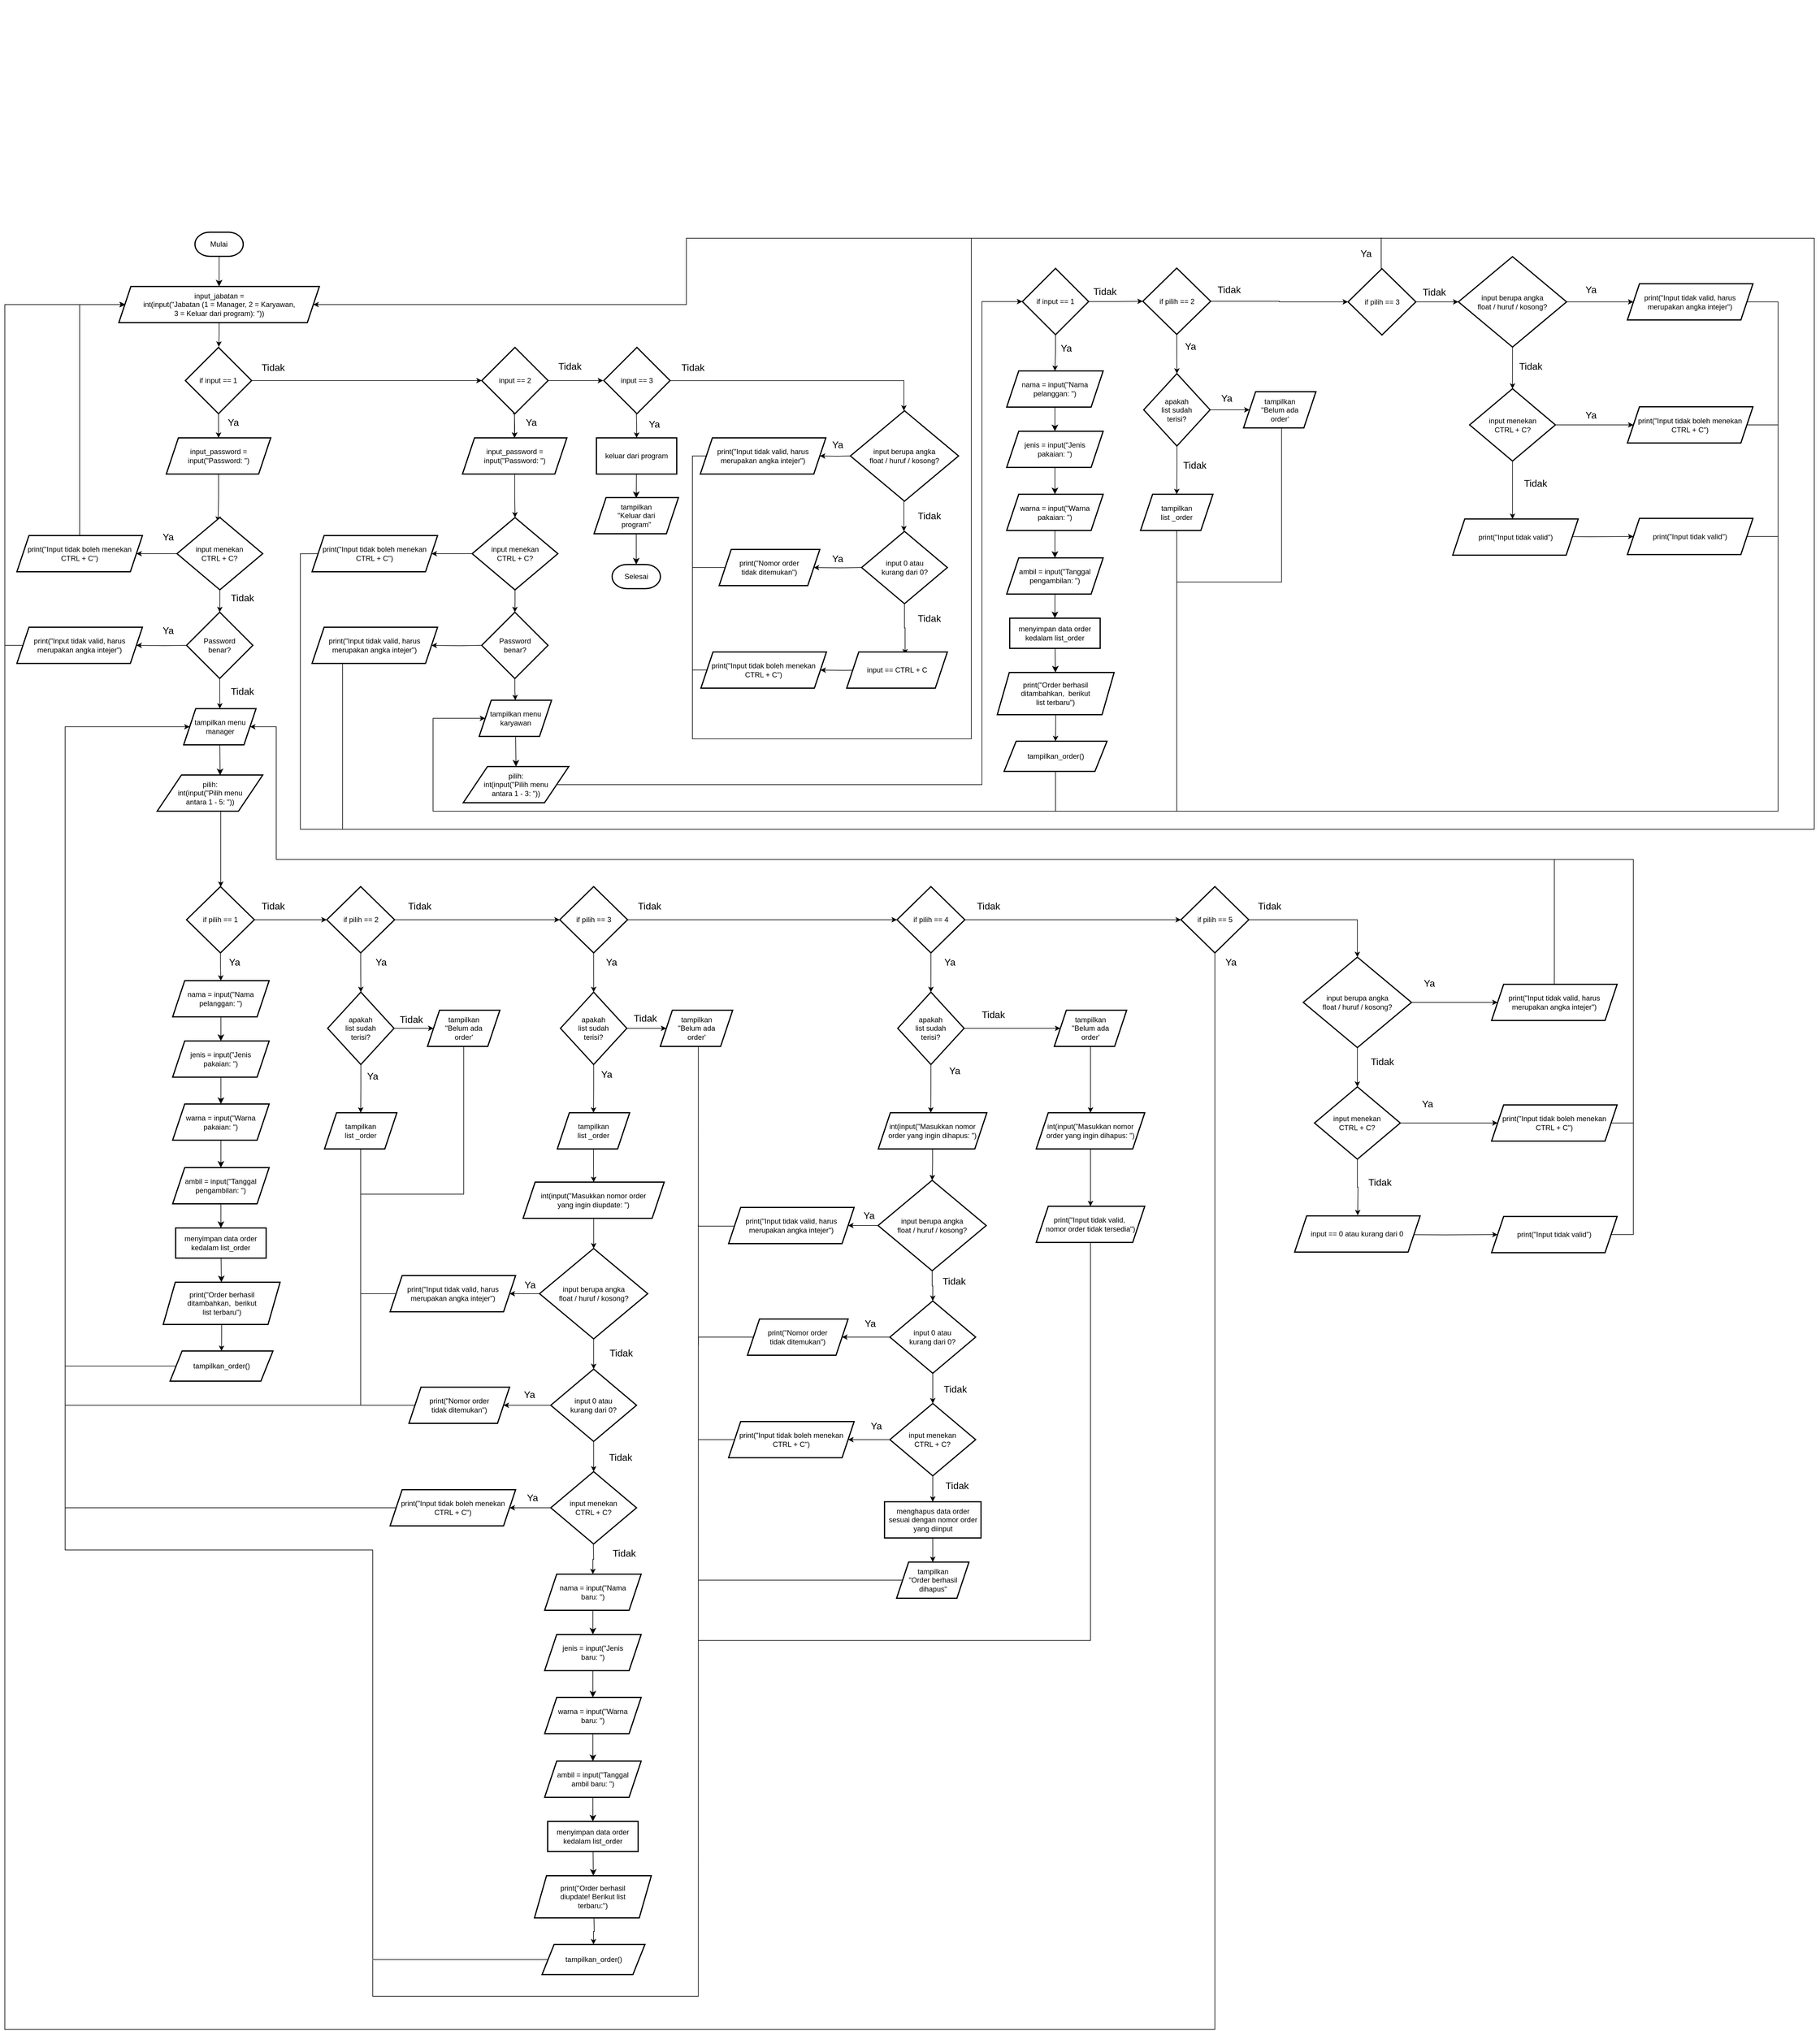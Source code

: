 <mxfile version="28.2.5">
  <diagram name="Halaman-1" id="zYtd9jJhw2_80XODrpjX">
    <mxGraphModel grid="1" page="1" gridSize="10" guides="1" tooltips="1" connect="1" arrows="1" fold="1" pageScale="1" pageWidth="827" pageHeight="1169" math="0" shadow="0">
      <root>
        <mxCell id="0" />
        <mxCell id="1" parent="0" />
        <mxCell id="gnI5dL4hcO_3uvlRZBRb-1" value="&lt;div&gt;&lt;br&gt;&lt;/div&gt;&lt;div&gt;&lt;br&gt;&lt;/div&gt;&lt;div&gt;&lt;br&gt;&lt;/div&gt;&lt;div&gt;&lt;br&gt;&lt;/div&gt;&lt;div&gt;&lt;br&gt;&lt;/div&gt;&lt;div&gt;&lt;br&gt;&lt;/div&gt;&lt;div&gt;&lt;br&gt;&lt;/div&gt;&lt;div&gt;&lt;br&gt;&lt;/div&gt;&lt;div&gt;&lt;br&gt;&lt;/div&gt;&lt;div&gt;&lt;br&gt;&lt;/div&gt;&lt;div&gt;&lt;br&gt;&lt;/div&gt;&lt;div&gt;&lt;br&gt;&lt;/div&gt;&lt;div&gt;&lt;br&gt;&lt;/div&gt;&lt;div&gt;&lt;br&gt;&lt;/div&gt;&lt;div&gt;&lt;br&gt;&lt;/div&gt;&lt;div&gt;&lt;br&gt;&lt;/div&gt;&lt;div&gt;&lt;br&gt;&lt;/div&gt;&lt;div&gt;&lt;br&gt;&lt;/div&gt;&lt;div&gt;&lt;br&gt;&lt;/div&gt;&lt;div&gt;&lt;br&gt;&lt;/div&gt;&lt;div&gt;&lt;br&gt;&lt;/div&gt;&lt;div&gt;&lt;br&gt;&lt;/div&gt;&lt;div&gt;&lt;br&gt;&lt;/div&gt;&lt;div&gt;&lt;br&gt;&lt;/div&gt;&lt;div&gt;&lt;br&gt;&lt;/div&gt;&lt;div&gt;&lt;br&gt;&lt;/div&gt;&lt;div&gt;&lt;br&gt;&lt;/div&gt;&lt;div&gt;&lt;br&gt;&lt;/div&gt;&lt;div&gt;&lt;br&gt;&lt;/div&gt;&lt;div&gt;&lt;br&gt;&lt;/div&gt;&lt;div&gt;&lt;br&gt;&lt;/div&gt;&lt;div&gt;&lt;br&gt;&lt;/div&gt;&lt;div&gt;&lt;br&gt;&lt;/div&gt;&lt;div&gt;&lt;br&gt;&lt;/div&gt;&lt;div&gt;&lt;br&gt;&lt;/div&gt;&lt;div&gt;&lt;br&gt;&lt;/div&gt;&lt;div&gt;&lt;br&gt;&lt;/div&gt;&lt;div&gt;&lt;br&gt;&lt;/div&gt;&lt;div&gt;&lt;br&gt;&lt;/div&gt;&lt;div&gt;&lt;br&gt;&lt;/div&gt;&lt;div&gt;&lt;br&gt;&lt;/div&gt;&lt;div&gt;&lt;br&gt;&lt;/div&gt;&lt;div&gt;&lt;br&gt;&lt;/div&gt;&lt;div&gt;&lt;br&gt;&lt;/div&gt;&lt;div&gt;&lt;br&gt;&lt;/div&gt;&lt;div&gt;&lt;br&gt;&lt;/div&gt;&lt;div&gt;&lt;br&gt;&lt;/div&gt;&lt;div&gt;&lt;br&gt;&lt;/div&gt;&lt;div&gt;&lt;br&gt;&lt;/div&gt;&lt;div&gt;&lt;br&gt;&lt;/div&gt;&lt;div&gt;&lt;br&gt;&lt;/div&gt;&lt;div&gt;&lt;br&gt;&lt;/div&gt;&lt;div&gt;&lt;br&gt;&lt;/div&gt;&lt;div&gt;&lt;br&gt;&lt;/div&gt;&lt;div&gt;&lt;br&gt;&lt;/div&gt;&lt;div&gt;&lt;br&gt;&lt;/div&gt;&lt;div&gt;&lt;br&gt;&lt;/div&gt;&lt;div&gt;&lt;br&gt;&lt;/div&gt;&lt;div&gt;&lt;br&gt;&lt;/div&gt;&lt;div&gt;&lt;br&gt;&lt;/div&gt;&lt;div&gt;&lt;br&gt;&lt;/div&gt;&lt;div&gt;&lt;br&gt;&lt;/div&gt;&lt;div&gt;&lt;br&gt;&lt;/div&gt;&lt;div&gt;&lt;br&gt;&lt;/div&gt;&lt;div&gt;&lt;br&gt;&lt;/div&gt;&lt;div&gt;&lt;br&gt;&lt;/div&gt;" style="edgeStyle=none;curved=1;rounded=0;orthogonalLoop=1;jettySize=auto;html=1;fontSize=12;startSize=8;endSize=8;labelBackgroundColor=none;fontColor=default;" edge="1" parent="1" source="gnI5dL4hcO_3uvlRZBRb-80">
          <mxGeometry relative="1" as="geometry">
            <mxPoint x="375.75" y="-810" as="targetPoint" />
          </mxGeometry>
        </mxCell>
        <mxCell id="gnI5dL4hcO_3uvlRZBRb-2" value="Mulai" style="strokeWidth=2;html=1;shape=mxgraph.flowchart.terminator;whiteSpace=wrap;labelBackgroundColor=none;" vertex="1" parent="1">
          <mxGeometry x="335.25" y="-900" width="80" height="40" as="geometry" />
        </mxCell>
        <mxCell id="WUe3y7T3qpZxT7myFfQS-125" value="" style="edgeStyle=orthogonalEdgeStyle;rounded=0;orthogonalLoop=1;jettySize=auto;html=1;" edge="1" parent="1" source="gnI5dL4hcO_3uvlRZBRb-4" target="gnI5dL4hcO_3uvlRZBRb-99">
          <mxGeometry relative="1" as="geometry">
            <Array as="points">
              <mxPoint x="378" y="80" />
              <mxPoint x="378" y="80" />
            </Array>
          </mxGeometry>
        </mxCell>
        <mxCell id="gnI5dL4hcO_3uvlRZBRb-4" value="pilih:&lt;div&gt;int(input(&quot;Pilih menu&lt;/div&gt;&lt;div&gt;antara 1 - 5: &quot;))&lt;/div&gt;" style="shape=parallelogram;html=1;strokeWidth=2;perimeter=parallelogramPerimeter;whiteSpace=wrap;rounded=1;arcSize=0;size=0.23;labelBackgroundColor=none;" vertex="1" parent="1">
          <mxGeometry x="272.6" width="175" height="60" as="geometry" />
        </mxCell>
        <mxCell id="gnI5dL4hcO_3uvlRZBRb-48" style="edgeStyle=none;curved=1;rounded=0;orthogonalLoop=1;jettySize=auto;html=1;entryX=0.596;entryY=0.007;entryDx=0;entryDy=0;fontSize=12;startSize=8;endSize=8;labelBackgroundColor=none;fontColor=default;entryPerimeter=0;exitX=0.5;exitY=1;exitDx=0;exitDy=0;" edge="1" parent="1" source="gnI5dL4hcO_3uvlRZBRb-49" target="gnI5dL4hcO_3uvlRZBRb-4">
          <mxGeometry relative="1" as="geometry">
            <mxPoint x="375.091" y="-50" as="sourcePoint" />
            <mxPoint x="371.075" as="targetPoint" />
          </mxGeometry>
        </mxCell>
        <mxCell id="gnI5dL4hcO_3uvlRZBRb-49" value="tampilkan menu&lt;div&gt;manager&lt;/div&gt;" style="shape=parallelogram;perimeter=parallelogramPerimeter;whiteSpace=wrap;html=1;fixedSize=1;strokeWidth=2;labelBackgroundColor=none;" vertex="1" parent="1">
          <mxGeometry x="316.5" y="-110" width="120" height="60" as="geometry" />
        </mxCell>
        <mxCell id="gnI5dL4hcO_3uvlRZBRb-81" value="" style="edgeStyle=none;curved=1;rounded=0;orthogonalLoop=1;jettySize=auto;html=1;fontSize=12;startSize=8;endSize=8;labelBackgroundColor=none;fontColor=default;" edge="1" parent="1" source="gnI5dL4hcO_3uvlRZBRb-2" target="gnI5dL4hcO_3uvlRZBRb-80">
          <mxGeometry relative="1" as="geometry">
            <mxPoint x="375.75" y="-860" as="sourcePoint" />
            <mxPoint x="375.75" y="-810" as="targetPoint" />
          </mxGeometry>
        </mxCell>
        <mxCell id="gnI5dL4hcO_3uvlRZBRb-83" value="" style="edgeStyle=orthogonalEdgeStyle;rounded=0;orthogonalLoop=1;jettySize=auto;html=1;" edge="1" parent="1" source="gnI5dL4hcO_3uvlRZBRb-80">
          <mxGeometry relative="1" as="geometry">
            <mxPoint x="374.75" y="-710" as="targetPoint" />
          </mxGeometry>
        </mxCell>
        <mxCell id="gnI5dL4hcO_3uvlRZBRb-80" value="input_jabatan =&lt;div&gt;int(input(&quot;Jabatan (1 = Manager, 2 = Karyawan,&lt;/div&gt;&lt;div&gt;3 = Keluar dari program): &quot;))&lt;/div&gt;" style="shape=parallelogram;perimeter=parallelogramPerimeter;whiteSpace=wrap;html=1;fixedSize=1;strokeWidth=2;labelBackgroundColor=none;" vertex="1" parent="1">
          <mxGeometry x="209" y="-810" width="332.5" height="60" as="geometry" />
        </mxCell>
        <mxCell id="gnI5dL4hcO_3uvlRZBRb-85" value="" style="edgeStyle=orthogonalEdgeStyle;rounded=0;orthogonalLoop=1;jettySize=auto;html=1;" edge="1" parent="1" source="gnI5dL4hcO_3uvlRZBRb-82" target="gnI5dL4hcO_3uvlRZBRb-84">
          <mxGeometry relative="1" as="geometry" />
        </mxCell>
        <mxCell id="gnI5dL4hcO_3uvlRZBRb-89" value="" style="edgeStyle=orthogonalEdgeStyle;rounded=0;orthogonalLoop=1;jettySize=auto;html=1;" edge="1" parent="1" source="gnI5dL4hcO_3uvlRZBRb-82" target="gnI5dL4hcO_3uvlRZBRb-88">
          <mxGeometry relative="1" as="geometry" />
        </mxCell>
        <mxCell id="gnI5dL4hcO_3uvlRZBRb-82" value="if input == 1" style="rhombus;whiteSpace=wrap;html=1;strokeWidth=2;labelBackgroundColor=none;" vertex="1" parent="1">
          <mxGeometry x="319.25" y="-709" width="110" height="110" as="geometry" />
        </mxCell>
        <mxCell id="WUe3y7T3qpZxT7myFfQS-82" value="" style="edgeStyle=orthogonalEdgeStyle;rounded=0;orthogonalLoop=1;jettySize=auto;html=1;" edge="1" parent="1">
          <mxGeometry relative="1" as="geometry">
            <mxPoint x="919.75" y="-654" as="sourcePoint" />
            <mxPoint x="1012" y="-654" as="targetPoint" />
          </mxGeometry>
        </mxCell>
        <mxCell id="WUe3y7T3qpZxT7myFfQS-127" value="" style="edgeStyle=orthogonalEdgeStyle;rounded=0;orthogonalLoop=1;jettySize=auto;html=1;" edge="1" parent="1" target="WUe3y7T3qpZxT7myFfQS-74">
          <mxGeometry relative="1" as="geometry">
            <mxPoint x="864.857" y="-599.107" as="sourcePoint" />
          </mxGeometry>
        </mxCell>
        <mxCell id="gnI5dL4hcO_3uvlRZBRb-84" value="input == 2" style="rhombus;whiteSpace=wrap;html=1;strokeWidth=2;labelBackgroundColor=none;" vertex="1" parent="1">
          <mxGeometry x="810.75" y="-709" width="110" height="110" as="geometry" />
        </mxCell>
        <mxCell id="WUe3y7T3qpZxT7myFfQS-106" value="" style="edgeStyle=orthogonalEdgeStyle;rounded=0;orthogonalLoop=1;jettySize=auto;html=1;entryX=0.486;entryY=0.059;entryDx=0;entryDy=0;entryPerimeter=0;" edge="1" parent="1" source="gnI5dL4hcO_3uvlRZBRb-88">
          <mxGeometry relative="1" as="geometry">
            <mxPoint x="373.514" y="-419.92" as="targetPoint" />
          </mxGeometry>
        </mxCell>
        <mxCell id="gnI5dL4hcO_3uvlRZBRb-88" value="input_password =&lt;div&gt;input(&quot;Password: &quot;)&lt;/div&gt;" style="shape=parallelogram;perimeter=parallelogramPerimeter;whiteSpace=wrap;html=1;fixedSize=1;strokeWidth=2;labelBackgroundColor=none;" vertex="1" parent="1">
          <mxGeometry x="287.75" y="-559" width="173.12" height="60" as="geometry" />
        </mxCell>
        <mxCell id="WUe3y7T3qpZxT7myFfQS-111" value="" style="edgeStyle=orthogonalEdgeStyle;rounded=0;orthogonalLoop=1;jettySize=auto;html=1;" edge="1" parent="1" source="gnI5dL4hcO_3uvlRZBRb-90" target="gnI5dL4hcO_3uvlRZBRb-49">
          <mxGeometry relative="1" as="geometry" />
        </mxCell>
        <mxCell id="gnI5dL4hcO_3uvlRZBRb-90" value="Password&lt;div&gt;benar?&lt;/div&gt;" style="rhombus;whiteSpace=wrap;html=1;strokeWidth=2;labelBackgroundColor=none;" vertex="1" parent="1">
          <mxGeometry x="321.25" y="-270" width="110" height="110" as="geometry" />
        </mxCell>
        <mxCell id="gnI5dL4hcO_3uvlRZBRb-104" value="" style="edgeStyle=orthogonalEdgeStyle;rounded=0;orthogonalLoop=1;jettySize=auto;html=1;" edge="1" parent="1" source="WUe3y7T3qpZxT7myFfQS-66" target="gnI5dL4hcO_3uvlRZBRb-103">
          <mxGeometry relative="1" as="geometry" />
        </mxCell>
        <mxCell id="gnI5dL4hcO_3uvlRZBRb-135" style="edgeStyle=orthogonalEdgeStyle;rounded=0;orthogonalLoop=1;jettySize=auto;html=1;entryX=0;entryY=0.5;entryDx=0;entryDy=0;" edge="1" parent="1" source="gnI5dL4hcO_3uvlRZBRb-99" target="gnI5dL4hcO_3uvlRZBRb-134">
          <mxGeometry relative="1" as="geometry" />
        </mxCell>
        <mxCell id="WUe3y7T3qpZxT7myFfQS-80" value="" style="edgeStyle=orthogonalEdgeStyle;rounded=0;orthogonalLoop=1;jettySize=auto;html=1;" edge="1" parent="1" source="gnI5dL4hcO_3uvlRZBRb-99" target="gnI5dL4hcO_3uvlRZBRb-120">
          <mxGeometry relative="1" as="geometry" />
        </mxCell>
        <mxCell id="gnI5dL4hcO_3uvlRZBRb-99" value="if pilih == 1" style="rhombus;whiteSpace=wrap;html=1;strokeWidth=2;rounded=1;arcSize=0;labelBackgroundColor=none;" vertex="1" parent="1">
          <mxGeometry x="321.25" y="185" width="112.5" height="110" as="geometry" />
        </mxCell>
        <mxCell id="gnI5dL4hcO_3uvlRZBRb-107" value="" style="edgeStyle=orthogonalEdgeStyle;rounded=0;orthogonalLoop=1;jettySize=auto;html=1;" edge="1" parent="1" source="gnI5dL4hcO_3uvlRZBRb-103" target="gnI5dL4hcO_3uvlRZBRb-106">
          <mxGeometry relative="1" as="geometry" />
        </mxCell>
        <mxCell id="gnI5dL4hcO_3uvlRZBRb-109" value="" style="edgeStyle=orthogonalEdgeStyle;rounded=0;orthogonalLoop=1;jettySize=auto;html=1;" edge="1" parent="1" source="gnI5dL4hcO_3uvlRZBRb-103" target="gnI5dL4hcO_3uvlRZBRb-108">
          <mxGeometry relative="1" as="geometry" />
        </mxCell>
        <mxCell id="gnI5dL4hcO_3uvlRZBRb-103" value="input berupa angka&lt;div&gt;float / huruf / kosong?&lt;/div&gt;" style="rhombus;whiteSpace=wrap;html=1;strokeWidth=2;rounded=1;arcSize=0;labelBackgroundColor=none;" vertex="1" parent="1">
          <mxGeometry x="2172.81" y="302" width="179.37" height="150" as="geometry" />
        </mxCell>
        <mxCell id="gnI5dL4hcO_3uvlRZBRb-112" value="" style="edgeStyle=orthogonalEdgeStyle;rounded=0;orthogonalLoop=1;jettySize=auto;html=1;" edge="1" parent="1" source="gnI5dL4hcO_3uvlRZBRb-106" target="gnI5dL4hcO_3uvlRZBRb-111">
          <mxGeometry relative="1" as="geometry" />
        </mxCell>
        <mxCell id="gnI5dL4hcO_3uvlRZBRb-115" value="" style="edgeStyle=orthogonalEdgeStyle;rounded=0;orthogonalLoop=1;jettySize=auto;html=1;" edge="1" parent="1" source="gnI5dL4hcO_3uvlRZBRb-106">
          <mxGeometry relative="1" as="geometry">
            <mxPoint x="2263" y="730" as="targetPoint" />
          </mxGeometry>
        </mxCell>
        <mxCell id="gnI5dL4hcO_3uvlRZBRb-106" value="input menekan&lt;div&gt;CTRL + C?&lt;/div&gt;" style="rhombus;whiteSpace=wrap;html=1;strokeWidth=2;rounded=1;arcSize=0;labelBackgroundColor=none;" vertex="1" parent="1">
          <mxGeometry x="2191.41" y="517" width="142.19" height="120" as="geometry" />
        </mxCell>
        <mxCell id="WUe3y7T3qpZxT7myFfQS-185" style="edgeStyle=orthogonalEdgeStyle;rounded=0;orthogonalLoop=1;jettySize=auto;html=1;entryX=1;entryY=0.5;entryDx=0;entryDy=0;" edge="1" parent="1" source="gnI5dL4hcO_3uvlRZBRb-108" target="gnI5dL4hcO_3uvlRZBRb-49">
          <mxGeometry relative="1" as="geometry">
            <Array as="points">
              <mxPoint x="2589" y="140" />
              <mxPoint x="470" y="140" />
              <mxPoint x="470" y="-80" />
            </Array>
          </mxGeometry>
        </mxCell>
        <mxCell id="gnI5dL4hcO_3uvlRZBRb-108" value="print(&quot;Input tidak valid, harus&lt;div&gt;merupakan angka intejer&quot;)&lt;/div&gt;" style="shape=parallelogram;perimeter=parallelogramPerimeter;whiteSpace=wrap;html=1;fixedSize=1;strokeWidth=2;rounded=1;arcSize=0;labelBackgroundColor=none;" vertex="1" parent="1">
          <mxGeometry x="2485" y="347" width="208.13" height="60" as="geometry" />
        </mxCell>
        <mxCell id="WUe3y7T3qpZxT7myFfQS-186" style="edgeStyle=orthogonalEdgeStyle;rounded=0;orthogonalLoop=1;jettySize=auto;html=1;exitX=1;exitY=0.5;exitDx=0;exitDy=0;endArrow=none;endFill=0;" edge="1" parent="1" source="gnI5dL4hcO_3uvlRZBRb-111">
          <mxGeometry relative="1" as="geometry">
            <mxPoint x="2560" y="140" as="targetPoint" />
            <Array as="points">
              <mxPoint x="2720" y="577" />
              <mxPoint x="2720" y="140" />
              <mxPoint x="2589" y="140" />
            </Array>
          </mxGeometry>
        </mxCell>
        <mxCell id="gnI5dL4hcO_3uvlRZBRb-111" value="print(&quot;Input tidak boleh menekan&lt;div&gt;&lt;span style=&quot;background-color: transparent; color: light-dark(rgb(0, 0, 0), rgb(255, 255, 255));&quot;&gt;CTRL + C&quot;)&lt;/span&gt;&lt;/div&gt;" style="shape=parallelogram;perimeter=parallelogramPerimeter;whiteSpace=wrap;html=1;fixedSize=1;strokeWidth=2;rounded=1;arcSize=0;labelBackgroundColor=none;" vertex="1" parent="1">
          <mxGeometry x="2485" y="547" width="208.13" height="60" as="geometry" />
        </mxCell>
        <mxCell id="gnI5dL4hcO_3uvlRZBRb-117" value="" style="edgeStyle=orthogonalEdgeStyle;rounded=0;orthogonalLoop=1;jettySize=auto;html=1;" edge="1" parent="1" target="gnI5dL4hcO_3uvlRZBRb-116">
          <mxGeometry relative="1" as="geometry">
            <mxPoint x="2333.6" y="762" as="sourcePoint" />
          </mxGeometry>
        </mxCell>
        <mxCell id="WUe3y7T3qpZxT7myFfQS-187" style="edgeStyle=orthogonalEdgeStyle;rounded=0;orthogonalLoop=1;jettySize=auto;html=1;endArrow=none;endFill=0;" edge="1" parent="1" source="gnI5dL4hcO_3uvlRZBRb-116">
          <mxGeometry relative="1" as="geometry">
            <mxPoint x="2720" y="560" as="targetPoint" />
            <Array as="points">
              <mxPoint x="2720" y="762" />
            </Array>
          </mxGeometry>
        </mxCell>
        <mxCell id="gnI5dL4hcO_3uvlRZBRb-116" value="print(&quot;Input tidak valid&lt;span style=&quot;background-color: transparent; color: light-dark(rgb(0, 0, 0), rgb(255, 255, 255));&quot;&gt;&quot;)&lt;/span&gt;" style="shape=parallelogram;perimeter=parallelogramPerimeter;whiteSpace=wrap;html=1;fixedSize=1;strokeWidth=2;rounded=1;arcSize=0;labelBackgroundColor=none;" vertex="1" parent="1">
          <mxGeometry x="2485" y="732" width="208.13" height="60" as="geometry" />
        </mxCell>
        <mxCell id="gnI5dL4hcO_3uvlRZBRb-119" value="" style="edgeStyle=none;curved=1;rounded=0;orthogonalLoop=1;jettySize=auto;html=1;fontSize=12;startSize=8;endSize=8;labelBackgroundColor=none;fontColor=default;" edge="1" parent="1" source="gnI5dL4hcO_3uvlRZBRb-120" target="gnI5dL4hcO_3uvlRZBRb-122">
          <mxGeometry relative="1" as="geometry" />
        </mxCell>
        <mxCell id="gnI5dL4hcO_3uvlRZBRb-120" value="nama = input(&quot;Nama pelanggan: &quot;)" style="shape=parallelogram;perimeter=parallelogramPerimeter;whiteSpace=wrap;html=1;fixedSize=1;strokeWidth=2;rounded=1;arcSize=0;labelBackgroundColor=none;" vertex="1" parent="1">
          <mxGeometry x="298.24" y="341" width="160" height="60" as="geometry" />
        </mxCell>
        <mxCell id="gnI5dL4hcO_3uvlRZBRb-121" value="" style="edgeStyle=none;curved=1;rounded=0;orthogonalLoop=1;jettySize=auto;html=1;fontSize=12;startSize=8;endSize=8;labelBackgroundColor=none;fontColor=default;" edge="1" parent="1" source="gnI5dL4hcO_3uvlRZBRb-122" target="gnI5dL4hcO_3uvlRZBRb-124">
          <mxGeometry relative="1" as="geometry" />
        </mxCell>
        <mxCell id="gnI5dL4hcO_3uvlRZBRb-122" value="jenis = input(&quot;Jenis&lt;div&gt;pakaian: &quot;)&lt;/div&gt;" style="shape=parallelogram;perimeter=parallelogramPerimeter;whiteSpace=wrap;html=1;fixedSize=1;strokeWidth=2;rounded=1;arcSize=0;labelBackgroundColor=none;" vertex="1" parent="1">
          <mxGeometry x="298.24" y="441" width="160" height="60" as="geometry" />
        </mxCell>
        <mxCell id="gnI5dL4hcO_3uvlRZBRb-123" value="" style="edgeStyle=none;curved=1;rounded=0;orthogonalLoop=1;jettySize=auto;html=1;fontSize=12;startSize=8;endSize=8;labelBackgroundColor=none;fontColor=default;" edge="1" parent="1" source="gnI5dL4hcO_3uvlRZBRb-124" target="gnI5dL4hcO_3uvlRZBRb-126">
          <mxGeometry relative="1" as="geometry" />
        </mxCell>
        <mxCell id="gnI5dL4hcO_3uvlRZBRb-124" value="&lt;font style=&quot;color: light-dark(rgb(0, 0, 0), rgb(255, 255, 255));&quot;&gt;warna = input(&quot;Warna&lt;/font&gt;&lt;div&gt;&lt;span style=&quot;background-color: transparent;&quot;&gt;&lt;font style=&quot;color: light-dark(rgb(0, 0, 0), rgb(255, 255, 255));&quot;&gt;pakaian: &quot;)&lt;/font&gt;&lt;/span&gt;&lt;/div&gt;" style="shape=parallelogram;perimeter=parallelogramPerimeter;whiteSpace=wrap;html=1;fixedSize=1;strokeWidth=2;rounded=1;arcSize=0;labelBackgroundColor=none;" vertex="1" parent="1">
          <mxGeometry x="298.24" y="545.5" width="160" height="60" as="geometry" />
        </mxCell>
        <mxCell id="gnI5dL4hcO_3uvlRZBRb-125" value="" style="edgeStyle=none;curved=1;rounded=0;orthogonalLoop=1;jettySize=auto;html=1;fontSize=12;startSize=8;endSize=8;" edge="1" parent="1" source="gnI5dL4hcO_3uvlRZBRb-126" target="gnI5dL4hcO_3uvlRZBRb-129">
          <mxGeometry relative="1" as="geometry" />
        </mxCell>
        <mxCell id="gnI5dL4hcO_3uvlRZBRb-126" value="&lt;font style=&quot;color: light-dark(rgb(0, 0, 0), rgb(255, 255, 255));&quot;&gt;ambil = input(&quot;Tanggal&lt;/font&gt;&lt;div&gt;&lt;span style=&quot;background-color: transparent;&quot;&gt;&lt;font style=&quot;color: light-dark(rgb(0, 0, 0), rgb(255, 255, 255));&quot;&gt;pengambilan: &quot;)&lt;/font&gt;&lt;/span&gt;&lt;/div&gt;" style="shape=parallelogram;perimeter=parallelogramPerimeter;whiteSpace=wrap;html=1;fixedSize=1;strokeWidth=2;rounded=1;arcSize=0;labelBackgroundColor=none;" vertex="1" parent="1">
          <mxGeometry x="298.24" y="651" width="160" height="60" as="geometry" />
        </mxCell>
        <mxCell id="gnI5dL4hcO_3uvlRZBRb-132" value="" style="edgeStyle=orthogonalEdgeStyle;rounded=0;orthogonalLoop=1;jettySize=auto;html=1;" edge="1" parent="1" source="gnI5dL4hcO_3uvlRZBRb-127" target="gnI5dL4hcO_3uvlRZBRb-131">
          <mxGeometry relative="1" as="geometry" />
        </mxCell>
        <mxCell id="gnI5dL4hcO_3uvlRZBRb-127" value="print(&lt;span style=&quot;background-color: transparent; color: light-dark(rgb(0, 0, 0), rgb(255, 255, 255));&quot;&gt;&quot;Order berhasil&lt;/span&gt;&lt;div&gt;ditambahkan,&amp;nbsp; berikut&lt;/div&gt;&lt;div&gt;list terbaru&quot;)&lt;/div&gt;" style="shape=parallelogram;perimeter=parallelogramPerimeter;whiteSpace=wrap;html=1;fixedSize=1;strokeWidth=2;rounded=1;arcSize=0;labelBackgroundColor=none;" vertex="1" parent="1">
          <mxGeometry x="282.62" y="841" width="193.75" height="70" as="geometry" />
        </mxCell>
        <mxCell id="gnI5dL4hcO_3uvlRZBRb-128" value="" style="edgeStyle=none;curved=1;rounded=0;orthogonalLoop=1;jettySize=auto;html=1;fontSize=12;startSize=8;endSize=8;" edge="1" parent="1" source="gnI5dL4hcO_3uvlRZBRb-129" target="gnI5dL4hcO_3uvlRZBRb-127">
          <mxGeometry relative="1" as="geometry" />
        </mxCell>
        <mxCell id="gnI5dL4hcO_3uvlRZBRb-129" value="menyimpan data order&lt;div&gt;kedalam list_order&lt;/div&gt;" style="rounded=1;whiteSpace=wrap;html=1;absoluteArcSize=1;arcSize=0;strokeWidth=2;" vertex="1" parent="1">
          <mxGeometry x="303.24" y="751" width="150" height="50" as="geometry" />
        </mxCell>
        <mxCell id="WUe3y7T3qpZxT7myFfQS-169" style="edgeStyle=orthogonalEdgeStyle;rounded=0;orthogonalLoop=1;jettySize=auto;html=1;entryX=0;entryY=0.5;entryDx=0;entryDy=0;" edge="1" parent="1" source="gnI5dL4hcO_3uvlRZBRb-131" target="gnI5dL4hcO_3uvlRZBRb-49">
          <mxGeometry relative="1" as="geometry">
            <Array as="points">
              <mxPoint x="120" y="980" />
              <mxPoint x="120" y="-80" />
            </Array>
          </mxGeometry>
        </mxCell>
        <mxCell id="gnI5dL4hcO_3uvlRZBRb-131" value="tampilkan_order()" style="shape=parallelogram;perimeter=parallelogramPerimeter;whiteSpace=wrap;html=1;fixedSize=1;strokeWidth=2;rounded=1;arcSize=0;labelBackgroundColor=none;" vertex="1" parent="1">
          <mxGeometry x="293.93" y="955" width="170.62" height="50" as="geometry" />
        </mxCell>
        <mxCell id="gnI5dL4hcO_3uvlRZBRb-140" value="" style="edgeStyle=orthogonalEdgeStyle;rounded=0;orthogonalLoop=1;jettySize=auto;html=1;" edge="1" parent="1" source="gnI5dL4hcO_3uvlRZBRb-134" target="gnI5dL4hcO_3uvlRZBRb-137">
          <mxGeometry relative="1" as="geometry" />
        </mxCell>
        <mxCell id="gnI5dL4hcO_3uvlRZBRb-144" value="" style="edgeStyle=orthogonalEdgeStyle;rounded=0;orthogonalLoop=1;jettySize=auto;html=1;" edge="1" parent="1" source="gnI5dL4hcO_3uvlRZBRb-134" target="gnI5dL4hcO_3uvlRZBRb-143">
          <mxGeometry relative="1" as="geometry" />
        </mxCell>
        <mxCell id="gnI5dL4hcO_3uvlRZBRb-134" value="if pilih == 2" style="rhombus;whiteSpace=wrap;html=1;strokeWidth=2;rounded=1;arcSize=0;labelBackgroundColor=none;" vertex="1" parent="1">
          <mxGeometry x="553.75" y="185" width="112.5" height="110" as="geometry" />
        </mxCell>
        <mxCell id="gnI5dL4hcO_3uvlRZBRb-141" value="" style="edgeStyle=orthogonalEdgeStyle;rounded=0;orthogonalLoop=1;jettySize=auto;html=1;" edge="1" parent="1" source="gnI5dL4hcO_3uvlRZBRb-137" target="gnI5dL4hcO_3uvlRZBRb-138">
          <mxGeometry relative="1" as="geometry" />
        </mxCell>
        <mxCell id="gnI5dL4hcO_3uvlRZBRb-142" value="" style="edgeStyle=orthogonalEdgeStyle;rounded=0;orthogonalLoop=1;jettySize=auto;html=1;" edge="1" parent="1" source="gnI5dL4hcO_3uvlRZBRb-137" target="gnI5dL4hcO_3uvlRZBRb-139">
          <mxGeometry relative="1" as="geometry" />
        </mxCell>
        <mxCell id="gnI5dL4hcO_3uvlRZBRb-137" value="apakah&lt;div&gt;list sudah&lt;/div&gt;&lt;div&gt;terisi?&lt;/div&gt;" style="rhombus;whiteSpace=wrap;html=1;strokeWidth=2;rounded=1;arcSize=0;labelBackgroundColor=none;" vertex="1" parent="1">
          <mxGeometry x="555.25" y="360" width="110" height="120" as="geometry" />
        </mxCell>
        <mxCell id="WUe3y7T3qpZxT7myFfQS-170" style="edgeStyle=orthogonalEdgeStyle;rounded=0;orthogonalLoop=1;jettySize=auto;html=1;endArrow=none;endFill=0;" edge="1" parent="1" source="gnI5dL4hcO_3uvlRZBRb-138">
          <mxGeometry relative="1" as="geometry">
            <mxPoint x="120" y="975" as="targetPoint" />
            <Array as="points">
              <mxPoint x="610" y="1045" />
              <mxPoint x="120" y="1045" />
              <mxPoint x="120" y="965" />
            </Array>
          </mxGeometry>
        </mxCell>
        <mxCell id="gnI5dL4hcO_3uvlRZBRb-138" value="tampilkan&lt;div&gt;list _order&lt;/div&gt;" style="shape=parallelogram;perimeter=parallelogramPerimeter;whiteSpace=wrap;html=1;fixedSize=1;strokeWidth=2;rounded=1;arcSize=0;labelBackgroundColor=none;" vertex="1" parent="1">
          <mxGeometry x="550" y="560" width="120" height="60" as="geometry" />
        </mxCell>
        <mxCell id="WUe3y7T3qpZxT7myFfQS-171" style="edgeStyle=orthogonalEdgeStyle;rounded=0;orthogonalLoop=1;jettySize=auto;html=1;endArrow=none;endFill=0;" edge="1" parent="1" source="gnI5dL4hcO_3uvlRZBRb-139">
          <mxGeometry relative="1" as="geometry">
            <mxPoint x="610" y="695" as="targetPoint" />
            <Array as="points">
              <mxPoint x="781" y="695" />
            </Array>
          </mxGeometry>
        </mxCell>
        <mxCell id="gnI5dL4hcO_3uvlRZBRb-139" value="tampilkan&lt;div&gt;&quot;Belum ada&lt;/div&gt;&lt;div&gt;order&#39;&lt;/div&gt;" style="shape=parallelogram;perimeter=parallelogramPerimeter;whiteSpace=wrap;html=1;fixedSize=1;strokeWidth=2;rounded=1;arcSize=0;labelBackgroundColor=none;" vertex="1" parent="1">
          <mxGeometry x="720.75" y="390" width="120" height="60" as="geometry" />
        </mxCell>
        <mxCell id="gnI5dL4hcO_3uvlRZBRb-148" value="" style="edgeStyle=orthogonalEdgeStyle;rounded=0;orthogonalLoop=1;jettySize=auto;html=1;" edge="1" parent="1" source="gnI5dL4hcO_3uvlRZBRb-143" target="gnI5dL4hcO_3uvlRZBRb-145">
          <mxGeometry relative="1" as="geometry" />
        </mxCell>
        <mxCell id="WUe3y7T3qpZxT7myFfQS-29" value="" style="edgeStyle=orthogonalEdgeStyle;rounded=0;orthogonalLoop=1;jettySize=auto;html=1;" edge="1" parent="1" source="gnI5dL4hcO_3uvlRZBRb-143" target="WUe3y7T3qpZxT7myFfQS-28">
          <mxGeometry relative="1" as="geometry" />
        </mxCell>
        <mxCell id="gnI5dL4hcO_3uvlRZBRb-143" value="if pilih == 3" style="rhombus;whiteSpace=wrap;html=1;strokeWidth=2;rounded=1;arcSize=0;labelBackgroundColor=none;" vertex="1" parent="1">
          <mxGeometry x="940" y="185" width="112.5" height="110" as="geometry" />
        </mxCell>
        <mxCell id="gnI5dL4hcO_3uvlRZBRb-149" value="" style="edgeStyle=orthogonalEdgeStyle;rounded=0;orthogonalLoop=1;jettySize=auto;html=1;" edge="1" parent="1" source="gnI5dL4hcO_3uvlRZBRb-145" target="gnI5dL4hcO_3uvlRZBRb-146">
          <mxGeometry relative="1" as="geometry" />
        </mxCell>
        <mxCell id="gnI5dL4hcO_3uvlRZBRb-150" value="" style="edgeStyle=orthogonalEdgeStyle;rounded=0;orthogonalLoop=1;jettySize=auto;html=1;" edge="1" parent="1" source="gnI5dL4hcO_3uvlRZBRb-145" target="gnI5dL4hcO_3uvlRZBRb-147">
          <mxGeometry relative="1" as="geometry" />
        </mxCell>
        <mxCell id="gnI5dL4hcO_3uvlRZBRb-145" value="apakah&lt;div&gt;list sudah&lt;/div&gt;&lt;div&gt;terisi?&lt;/div&gt;" style="rhombus;whiteSpace=wrap;html=1;strokeWidth=2;rounded=1;arcSize=0;labelBackgroundColor=none;" vertex="1" parent="1">
          <mxGeometry x="941.25" y="360" width="110" height="120" as="geometry" />
        </mxCell>
        <mxCell id="gnI5dL4hcO_3uvlRZBRb-152" value="" style="edgeStyle=orthogonalEdgeStyle;rounded=0;orthogonalLoop=1;jettySize=auto;html=1;" edge="1" parent="1" source="gnI5dL4hcO_3uvlRZBRb-146" target="gnI5dL4hcO_3uvlRZBRb-151">
          <mxGeometry relative="1" as="geometry" />
        </mxCell>
        <mxCell id="gnI5dL4hcO_3uvlRZBRb-146" value="tampilkan&lt;div&gt;list _order&lt;/div&gt;" style="shape=parallelogram;perimeter=parallelogramPerimeter;whiteSpace=wrap;html=1;fixedSize=1;strokeWidth=2;rounded=1;arcSize=0;labelBackgroundColor=none;" vertex="1" parent="1">
          <mxGeometry x="936" y="560" width="120" height="60" as="geometry" />
        </mxCell>
        <mxCell id="WUe3y7T3qpZxT7myFfQS-176" style="edgeStyle=orthogonalEdgeStyle;rounded=0;orthogonalLoop=1;jettySize=auto;html=1;endArrow=none;endFill=0;" edge="1" parent="1">
          <mxGeometry relative="1" as="geometry">
            <mxPoint x="630" y="1965" as="targetPoint" />
            <mxPoint x="1169.805" y="450" as="sourcePoint" />
            <Array as="points">
              <mxPoint x="1170" y="2025" />
              <mxPoint x="630" y="2025" />
              <mxPoint x="630" y="1965" />
            </Array>
          </mxGeometry>
        </mxCell>
        <mxCell id="gnI5dL4hcO_3uvlRZBRb-147" value="tampilkan&lt;div&gt;&quot;Belum ada&lt;/div&gt;&lt;div&gt;order&#39;&lt;/div&gt;" style="shape=parallelogram;perimeter=parallelogramPerimeter;whiteSpace=wrap;html=1;fixedSize=1;strokeWidth=2;rounded=1;arcSize=0;labelBackgroundColor=none;" vertex="1" parent="1">
          <mxGeometry x="1106.75" y="390" width="120" height="60" as="geometry" />
        </mxCell>
        <mxCell id="WUe3y7T3qpZxT7myFfQS-11" value="" style="edgeStyle=orthogonalEdgeStyle;rounded=0;orthogonalLoop=1;jettySize=auto;html=1;" edge="1" parent="1" source="gnI5dL4hcO_3uvlRZBRb-151" target="WUe3y7T3qpZxT7myFfQS-9">
          <mxGeometry relative="1" as="geometry" />
        </mxCell>
        <mxCell id="gnI5dL4hcO_3uvlRZBRb-151" value="int(input(&quot;Masukkan nomor order&lt;div&gt;yang ingin diupdate: &quot;)&lt;/div&gt;" style="shape=parallelogram;perimeter=parallelogramPerimeter;whiteSpace=wrap;html=1;fixedSize=1;strokeWidth=2;rounded=1;arcSize=0;labelBackgroundColor=none;" vertex="1" parent="1">
          <mxGeometry x="879.25" y="675" width="234" height="60" as="geometry" />
        </mxCell>
        <mxCell id="WUe3y7T3qpZxT7myFfQS-4" value="" style="edgeStyle=orthogonalEdgeStyle;rounded=0;orthogonalLoop=1;jettySize=auto;html=1;" edge="1" parent="1" source="WUe3y7T3qpZxT7myFfQS-1" target="WUe3y7T3qpZxT7myFfQS-3">
          <mxGeometry relative="1" as="geometry" />
        </mxCell>
        <mxCell id="WUe3y7T3qpZxT7myFfQS-7" value="" style="edgeStyle=orthogonalEdgeStyle;rounded=0;orthogonalLoop=1;jettySize=auto;html=1;" edge="1" parent="1" source="WUe3y7T3qpZxT7myFfQS-1" target="WUe3y7T3qpZxT7myFfQS-5">
          <mxGeometry relative="1" as="geometry" />
        </mxCell>
        <mxCell id="WUe3y7T3qpZxT7myFfQS-1" value="input 0 atau&lt;div&gt;kurang dari 0?&lt;/div&gt;" style="rhombus;whiteSpace=wrap;html=1;strokeWidth=2;rounded=1;arcSize=0;labelBackgroundColor=none;" vertex="1" parent="1">
          <mxGeometry x="925.16" y="985" width="142.19" height="120" as="geometry" />
        </mxCell>
        <mxCell id="WUe3y7T3qpZxT7myFfQS-173" style="edgeStyle=orthogonalEdgeStyle;rounded=0;orthogonalLoop=1;jettySize=auto;html=1;endArrow=none;endFill=0;" edge="1" parent="1" source="WUe3y7T3qpZxT7myFfQS-3">
          <mxGeometry relative="1" as="geometry">
            <mxPoint x="610" y="1045" as="targetPoint" />
          </mxGeometry>
        </mxCell>
        <mxCell id="WUe3y7T3qpZxT7myFfQS-3" value="print(&quot;Nomor order&lt;div&gt;tidak&amp;nbsp;&lt;span style=&quot;background-color: transparent; color: light-dark(rgb(0, 0, 0), rgb(255, 255, 255));&quot;&gt;ditemukan&quot;)&lt;/span&gt;&lt;/div&gt;" style="shape=parallelogram;perimeter=parallelogramPerimeter;whiteSpace=wrap;html=1;fixedSize=1;strokeWidth=2;rounded=1;arcSize=0;labelBackgroundColor=none;" vertex="1" parent="1">
          <mxGeometry x="690" y="1015" width="166.88" height="60" as="geometry" />
        </mxCell>
        <mxCell id="WUe3y7T3qpZxT7myFfQS-8" value="" style="edgeStyle=orthogonalEdgeStyle;rounded=0;orthogonalLoop=1;jettySize=auto;html=1;" edge="1" parent="1" source="WUe3y7T3qpZxT7myFfQS-5" target="WUe3y7T3qpZxT7myFfQS-6">
          <mxGeometry relative="1" as="geometry" />
        </mxCell>
        <mxCell id="WUe3y7T3qpZxT7myFfQS-5" value="input menekan&lt;div&gt;CTRL + C?&lt;/div&gt;" style="rhombus;whiteSpace=wrap;html=1;strokeWidth=2;rounded=1;arcSize=0;labelBackgroundColor=none;" vertex="1" parent="1">
          <mxGeometry x="925.16" y="1155" width="142.19" height="120" as="geometry" />
        </mxCell>
        <mxCell id="WUe3y7T3qpZxT7myFfQS-174" style="edgeStyle=orthogonalEdgeStyle;rounded=0;orthogonalLoop=1;jettySize=auto;html=1;endArrow=none;endFill=0;" edge="1" parent="1" source="WUe3y7T3qpZxT7myFfQS-6">
          <mxGeometry relative="1" as="geometry">
            <mxPoint x="120" y="1045" as="targetPoint" />
            <Array as="points">
              <mxPoint x="120" y="1215" />
            </Array>
          </mxGeometry>
        </mxCell>
        <mxCell id="WUe3y7T3qpZxT7myFfQS-6" value="print(&quot;Input tidak boleh menekan&lt;div&gt;&lt;span style=&quot;background-color: transparent; color: light-dark(rgb(0, 0, 0), rgb(255, 255, 255));&quot;&gt;CTRL + C&quot;)&lt;/span&gt;&lt;/div&gt;" style="shape=parallelogram;perimeter=parallelogramPerimeter;whiteSpace=wrap;html=1;fixedSize=1;strokeWidth=2;rounded=1;arcSize=0;labelBackgroundColor=none;" vertex="1" parent="1">
          <mxGeometry x="658.75" y="1185" width="208.13" height="60" as="geometry" />
        </mxCell>
        <mxCell id="WUe3y7T3qpZxT7myFfQS-12" value="" style="edgeStyle=orthogonalEdgeStyle;rounded=0;orthogonalLoop=1;jettySize=auto;html=1;" edge="1" parent="1" source="WUe3y7T3qpZxT7myFfQS-9" target="WUe3y7T3qpZxT7myFfQS-1">
          <mxGeometry relative="1" as="geometry" />
        </mxCell>
        <mxCell id="WUe3y7T3qpZxT7myFfQS-13" value="" style="edgeStyle=orthogonalEdgeStyle;rounded=0;orthogonalLoop=1;jettySize=auto;html=1;" edge="1" parent="1" source="WUe3y7T3qpZxT7myFfQS-9" target="WUe3y7T3qpZxT7myFfQS-10">
          <mxGeometry relative="1" as="geometry" />
        </mxCell>
        <mxCell id="WUe3y7T3qpZxT7myFfQS-9" value="input berupa angka&lt;div&gt;float / huruf / kosong?&lt;/div&gt;" style="rhombus;whiteSpace=wrap;html=1;strokeWidth=2;rounded=1;arcSize=0;labelBackgroundColor=none;" vertex="1" parent="1">
          <mxGeometry x="906.56" y="785" width="179.37" height="150" as="geometry" />
        </mxCell>
        <mxCell id="WUe3y7T3qpZxT7myFfQS-172" style="edgeStyle=orthogonalEdgeStyle;rounded=0;orthogonalLoop=1;jettySize=auto;html=1;endArrow=none;endFill=0;" edge="1" parent="1" source="WUe3y7T3qpZxT7myFfQS-10">
          <mxGeometry relative="1" as="geometry">
            <mxPoint x="610" y="860" as="targetPoint" />
          </mxGeometry>
        </mxCell>
        <mxCell id="WUe3y7T3qpZxT7myFfQS-10" value="print(&quot;Input tidak valid, harus&lt;div&gt;merupakan angka intejer&quot;)&lt;/div&gt;" style="shape=parallelogram;perimeter=parallelogramPerimeter;whiteSpace=wrap;html=1;fixedSize=1;strokeWidth=2;rounded=1;arcSize=0;labelBackgroundColor=none;" vertex="1" parent="1">
          <mxGeometry x="658.75" y="830" width="208.13" height="60" as="geometry" />
        </mxCell>
        <mxCell id="WUe3y7T3qpZxT7myFfQS-14" value="" style="edgeStyle=orthogonalEdgeStyle;rounded=0;orthogonalLoop=1;jettySize=auto;html=1;" edge="1" parent="1" target="WUe3y7T3qpZxT7myFfQS-16">
          <mxGeometry relative="1" as="geometry">
            <mxPoint x="995.75" y="1275" as="sourcePoint" />
          </mxGeometry>
        </mxCell>
        <mxCell id="WUe3y7T3qpZxT7myFfQS-15" value="" style="edgeStyle=none;curved=1;rounded=0;orthogonalLoop=1;jettySize=auto;html=1;fontSize=12;startSize=8;endSize=8;labelBackgroundColor=none;fontColor=default;" edge="1" parent="1" source="WUe3y7T3qpZxT7myFfQS-16" target="WUe3y7T3qpZxT7myFfQS-18">
          <mxGeometry relative="1" as="geometry" />
        </mxCell>
        <mxCell id="WUe3y7T3qpZxT7myFfQS-16" value="nama = input(&quot;Nama&lt;div&gt;&lt;span style=&quot;background-color: transparent; color: light-dark(rgb(0, 0, 0), rgb(255, 255, 255));&quot;&gt;baru: &quot;)&lt;/span&gt;&lt;/div&gt;" style="shape=parallelogram;perimeter=parallelogramPerimeter;whiteSpace=wrap;html=1;fixedSize=1;strokeWidth=2;rounded=1;arcSize=0;labelBackgroundColor=none;" vertex="1" parent="1">
          <mxGeometry x="915" y="1325" width="160" height="60" as="geometry" />
        </mxCell>
        <mxCell id="WUe3y7T3qpZxT7myFfQS-17" value="" style="edgeStyle=none;curved=1;rounded=0;orthogonalLoop=1;jettySize=auto;html=1;fontSize=12;startSize=8;endSize=8;labelBackgroundColor=none;fontColor=default;" edge="1" parent="1" source="WUe3y7T3qpZxT7myFfQS-18" target="WUe3y7T3qpZxT7myFfQS-20">
          <mxGeometry relative="1" as="geometry" />
        </mxCell>
        <mxCell id="WUe3y7T3qpZxT7myFfQS-18" value="jenis = input(&quot;Jenis&lt;div&gt;baru: &quot;)&lt;/div&gt;" style="shape=parallelogram;perimeter=parallelogramPerimeter;whiteSpace=wrap;html=1;fixedSize=1;strokeWidth=2;rounded=1;arcSize=0;labelBackgroundColor=none;" vertex="1" parent="1">
          <mxGeometry x="915" y="1425" width="160" height="60" as="geometry" />
        </mxCell>
        <mxCell id="WUe3y7T3qpZxT7myFfQS-19" value="" style="edgeStyle=none;curved=1;rounded=0;orthogonalLoop=1;jettySize=auto;html=1;fontSize=12;startSize=8;endSize=8;labelBackgroundColor=none;fontColor=default;" edge="1" parent="1" source="WUe3y7T3qpZxT7myFfQS-20" target="WUe3y7T3qpZxT7myFfQS-22">
          <mxGeometry relative="1" as="geometry" />
        </mxCell>
        <mxCell id="WUe3y7T3qpZxT7myFfQS-20" value="&lt;font style=&quot;color: light-dark(rgb(0, 0, 0), rgb(255, 255, 255));&quot;&gt;warna = input(&quot;Warna&lt;/font&gt;&lt;div&gt;&lt;span style=&quot;background-color: transparent;&quot;&gt;&lt;font style=&quot;color: light-dark(rgb(0, 0, 0), rgb(255, 255, 255));&quot;&gt;baru: &quot;)&lt;/font&gt;&lt;/span&gt;&lt;/div&gt;" style="shape=parallelogram;perimeter=parallelogramPerimeter;whiteSpace=wrap;html=1;fixedSize=1;strokeWidth=2;rounded=1;arcSize=0;labelBackgroundColor=none;" vertex="1" parent="1">
          <mxGeometry x="915" y="1529.5" width="160" height="60" as="geometry" />
        </mxCell>
        <mxCell id="WUe3y7T3qpZxT7myFfQS-21" value="" style="edgeStyle=none;curved=1;rounded=0;orthogonalLoop=1;jettySize=auto;html=1;fontSize=12;startSize=8;endSize=8;" edge="1" parent="1" source="WUe3y7T3qpZxT7myFfQS-22" target="WUe3y7T3qpZxT7myFfQS-25">
          <mxGeometry relative="1" as="geometry" />
        </mxCell>
        <mxCell id="WUe3y7T3qpZxT7myFfQS-22" value="&lt;font style=&quot;color: light-dark(rgb(0, 0, 0), rgb(255, 255, 255));&quot;&gt;ambil = input(&quot;Tanggal&lt;/font&gt;&lt;div&gt;&lt;span style=&quot;background-color: transparent;&quot;&gt;&lt;font style=&quot;color: light-dark(rgb(0, 0, 0), rgb(255, 255, 255));&quot;&gt;ambil baru: &quot;)&lt;/font&gt;&lt;/span&gt;&lt;/div&gt;" style="shape=parallelogram;perimeter=parallelogramPerimeter;whiteSpace=wrap;html=1;fixedSize=1;strokeWidth=2;rounded=1;arcSize=0;labelBackgroundColor=none;" vertex="1" parent="1">
          <mxGeometry x="915" y="1635" width="160" height="60" as="geometry" />
        </mxCell>
        <mxCell id="WUe3y7T3qpZxT7myFfQS-23" value="" style="edgeStyle=orthogonalEdgeStyle;rounded=0;orthogonalLoop=1;jettySize=auto;html=1;" edge="1" parent="1" target="WUe3y7T3qpZxT7myFfQS-26">
          <mxGeometry relative="1" as="geometry">
            <mxPoint x="996.75" y="1895" as="sourcePoint" />
          </mxGeometry>
        </mxCell>
        <mxCell id="WUe3y7T3qpZxT7myFfQS-24" value="" style="edgeStyle=none;curved=1;rounded=0;orthogonalLoop=1;jettySize=auto;html=1;fontSize=12;startSize=8;endSize=8;" edge="1" parent="1" source="WUe3y7T3qpZxT7myFfQS-25">
          <mxGeometry relative="1" as="geometry">
            <mxPoint x="995.75" y="1825" as="targetPoint" />
          </mxGeometry>
        </mxCell>
        <mxCell id="WUe3y7T3qpZxT7myFfQS-25" value="menyimpan data order&lt;div&gt;kedalam list_order&lt;/div&gt;" style="rounded=1;whiteSpace=wrap;html=1;absoluteArcSize=1;arcSize=0;strokeWidth=2;" vertex="1" parent="1">
          <mxGeometry x="920" y="1735" width="150" height="50" as="geometry" />
        </mxCell>
        <mxCell id="WUe3y7T3qpZxT7myFfQS-175" style="edgeStyle=orthogonalEdgeStyle;rounded=0;orthogonalLoop=1;jettySize=auto;html=1;endArrow=none;endFill=0;" edge="1" parent="1" source="WUe3y7T3qpZxT7myFfQS-26">
          <mxGeometry relative="1" as="geometry">
            <mxPoint x="130" y="1215" as="targetPoint" />
            <Array as="points">
              <mxPoint x="630" y="1964" />
              <mxPoint x="630" y="1285" />
              <mxPoint x="120" y="1285" />
              <mxPoint x="120" y="1215" />
            </Array>
          </mxGeometry>
        </mxCell>
        <mxCell id="WUe3y7T3qpZxT7myFfQS-26" value="tampilkan_order()" style="shape=parallelogram;perimeter=parallelogramPerimeter;whiteSpace=wrap;html=1;fixedSize=1;strokeWidth=2;rounded=1;arcSize=0;labelBackgroundColor=none;" vertex="1" parent="1">
          <mxGeometry x="910.69" y="1939" width="170.62" height="50" as="geometry" />
        </mxCell>
        <mxCell id="WUe3y7T3qpZxT7myFfQS-27" value="print(&lt;span style=&quot;background-color: transparent; color: light-dark(rgb(0, 0, 0), rgb(255, 255, 255));&quot;&gt;&quot;Order berhasil&lt;/span&gt;&lt;div&gt;&lt;span style=&quot;background-color: transparent; color: light-dark(rgb(0, 0, 0), rgb(255, 255, 255));&quot;&gt;diupdate! Berikut list&lt;/span&gt;&lt;/div&gt;&lt;div&gt;&lt;span style=&quot;background-color: transparent; color: light-dark(rgb(0, 0, 0), rgb(255, 255, 255));&quot;&gt;terbaru:&quot;)&lt;/span&gt;&lt;/div&gt;" style="shape=parallelogram;perimeter=parallelogramPerimeter;whiteSpace=wrap;html=1;fixedSize=1;strokeWidth=2;rounded=1;arcSize=0;labelBackgroundColor=none;" vertex="1" parent="1">
          <mxGeometry x="898.13" y="1825" width="193.75" height="70" as="geometry" />
        </mxCell>
        <mxCell id="WUe3y7T3qpZxT7myFfQS-43" value="" style="edgeStyle=orthogonalEdgeStyle;rounded=0;orthogonalLoop=1;jettySize=auto;html=1;" edge="1" parent="1" source="WUe3y7T3qpZxT7myFfQS-28" target="WUe3y7T3qpZxT7myFfQS-40">
          <mxGeometry relative="1" as="geometry" />
        </mxCell>
        <mxCell id="WUe3y7T3qpZxT7myFfQS-67" value="" style="edgeStyle=orthogonalEdgeStyle;rounded=0;orthogonalLoop=1;jettySize=auto;html=1;" edge="1" parent="1" source="WUe3y7T3qpZxT7myFfQS-28" target="WUe3y7T3qpZxT7myFfQS-66">
          <mxGeometry relative="1" as="geometry" />
        </mxCell>
        <mxCell id="WUe3y7T3qpZxT7myFfQS-28" value="if pilih == 4" style="rhombus;whiteSpace=wrap;html=1;strokeWidth=2;rounded=1;arcSize=0;labelBackgroundColor=none;" vertex="1" parent="1">
          <mxGeometry x="1499.18" y="185" width="112.5" height="110" as="geometry" />
        </mxCell>
        <mxCell id="WUe3y7T3qpZxT7myFfQS-55" value="" style="edgeStyle=orthogonalEdgeStyle;rounded=0;orthogonalLoop=1;jettySize=auto;html=1;" edge="1" parent="1" source="WUe3y7T3qpZxT7myFfQS-33" target="WUe3y7T3qpZxT7myFfQS-53">
          <mxGeometry relative="1" as="geometry" />
        </mxCell>
        <mxCell id="WUe3y7T3qpZxT7myFfQS-33" value="int(input(&quot;Masukkan nomor&lt;div&gt;order yang ingin dihapus: &quot;)&lt;/div&gt;" style="shape=parallelogram;perimeter=parallelogramPerimeter;whiteSpace=wrap;html=1;fixedSize=1;strokeWidth=2;rounded=1;arcSize=0;labelBackgroundColor=none;" vertex="1" parent="1">
          <mxGeometry x="1468.18" y="560" width="180" height="60" as="geometry" />
        </mxCell>
        <mxCell id="WUe3y7T3qpZxT7myFfQS-38" value="" style="edgeStyle=orthogonalEdgeStyle;rounded=0;orthogonalLoop=1;jettySize=auto;html=1;" edge="1" parent="1" source="WUe3y7T3qpZxT7myFfQS-40">
          <mxGeometry relative="1" as="geometry">
            <mxPoint x="1555.2" y="560" as="targetPoint" />
          </mxGeometry>
        </mxCell>
        <mxCell id="WUe3y7T3qpZxT7myFfQS-39" value="" style="edgeStyle=orthogonalEdgeStyle;rounded=0;orthogonalLoop=1;jettySize=auto;html=1;" edge="1" parent="1" source="WUe3y7T3qpZxT7myFfQS-40" target="WUe3y7T3qpZxT7myFfQS-42">
          <mxGeometry relative="1" as="geometry" />
        </mxCell>
        <mxCell id="WUe3y7T3qpZxT7myFfQS-40" value="apakah&lt;div&gt;list sudah&lt;/div&gt;&lt;div&gt;terisi?&lt;/div&gt;" style="rhombus;whiteSpace=wrap;html=1;strokeWidth=2;rounded=1;arcSize=0;labelBackgroundColor=none;" vertex="1" parent="1">
          <mxGeometry x="1500.43" y="360" width="110" height="120" as="geometry" />
        </mxCell>
        <mxCell id="WUe3y7T3qpZxT7myFfQS-58" value="" style="edgeStyle=orthogonalEdgeStyle;rounded=0;orthogonalLoop=1;jettySize=auto;html=1;" edge="1" parent="1" source="WUe3y7T3qpZxT7myFfQS-42" target="WUe3y7T3qpZxT7myFfQS-57">
          <mxGeometry relative="1" as="geometry" />
        </mxCell>
        <mxCell id="WUe3y7T3qpZxT7myFfQS-42" value="tampilkan&lt;div&gt;&quot;Belum ada&lt;/div&gt;&lt;div&gt;order&#39;&lt;/div&gt;" style="shape=parallelogram;perimeter=parallelogramPerimeter;whiteSpace=wrap;html=1;fixedSize=1;strokeWidth=2;rounded=1;arcSize=0;labelBackgroundColor=none;" vertex="1" parent="1">
          <mxGeometry x="1760" y="390" width="120" height="60" as="geometry" />
        </mxCell>
        <mxCell id="WUe3y7T3qpZxT7myFfQS-44" value="" style="edgeStyle=orthogonalEdgeStyle;rounded=0;orthogonalLoop=1;jettySize=auto;html=1;" edge="1" parent="1" source="WUe3y7T3qpZxT7myFfQS-46" target="WUe3y7T3qpZxT7myFfQS-47">
          <mxGeometry relative="1" as="geometry" />
        </mxCell>
        <mxCell id="WUe3y7T3qpZxT7myFfQS-45" value="" style="edgeStyle=orthogonalEdgeStyle;rounded=0;orthogonalLoop=1;jettySize=auto;html=1;" edge="1" parent="1" source="WUe3y7T3qpZxT7myFfQS-46" target="WUe3y7T3qpZxT7myFfQS-49">
          <mxGeometry relative="1" as="geometry" />
        </mxCell>
        <mxCell id="WUe3y7T3qpZxT7myFfQS-46" value="input 0 atau&lt;div&gt;kurang dari 0?&lt;/div&gt;" style="rhombus;whiteSpace=wrap;html=1;strokeWidth=2;rounded=1;arcSize=0;labelBackgroundColor=none;" vertex="1" parent="1">
          <mxGeometry x="1487.41" y="872" width="142.19" height="120" as="geometry" />
        </mxCell>
        <mxCell id="WUe3y7T3qpZxT7myFfQS-178" style="edgeStyle=orthogonalEdgeStyle;rounded=0;orthogonalLoop=1;jettySize=auto;html=1;endArrow=none;endFill=0;" edge="1" parent="1" source="WUe3y7T3qpZxT7myFfQS-47">
          <mxGeometry relative="1" as="geometry">
            <mxPoint x="1170" y="945" as="targetPoint" />
            <Array as="points">
              <mxPoint x="1170" y="932" />
              <mxPoint x="1170" y="935" />
            </Array>
          </mxGeometry>
        </mxCell>
        <mxCell id="WUe3y7T3qpZxT7myFfQS-47" value="print(&quot;Nomor order&lt;div&gt;tidak&amp;nbsp;&lt;span style=&quot;background-color: transparent; color: light-dark(rgb(0, 0, 0), rgb(255, 255, 255));&quot;&gt;ditemukan&quot;)&lt;/span&gt;&lt;/div&gt;" style="shape=parallelogram;perimeter=parallelogramPerimeter;whiteSpace=wrap;html=1;fixedSize=1;strokeWidth=2;rounded=1;arcSize=0;labelBackgroundColor=none;" vertex="1" parent="1">
          <mxGeometry x="1251.25" y="902" width="166.88" height="60" as="geometry" />
        </mxCell>
        <mxCell id="WUe3y7T3qpZxT7myFfQS-48" value="" style="edgeStyle=orthogonalEdgeStyle;rounded=0;orthogonalLoop=1;jettySize=auto;html=1;" edge="1" parent="1" source="WUe3y7T3qpZxT7myFfQS-49" target="WUe3y7T3qpZxT7myFfQS-50">
          <mxGeometry relative="1" as="geometry" />
        </mxCell>
        <mxCell id="WUe3y7T3qpZxT7myFfQS-63" value="" style="edgeStyle=orthogonalEdgeStyle;rounded=0;orthogonalLoop=1;jettySize=auto;html=1;" edge="1" parent="1" source="WUe3y7T3qpZxT7myFfQS-49" target="WUe3y7T3qpZxT7myFfQS-62">
          <mxGeometry relative="1" as="geometry" />
        </mxCell>
        <mxCell id="WUe3y7T3qpZxT7myFfQS-49" value="input menekan&lt;div&gt;CTRL + C?&lt;/div&gt;" style="rhombus;whiteSpace=wrap;html=1;strokeWidth=2;rounded=1;arcSize=0;labelBackgroundColor=none;" vertex="1" parent="1">
          <mxGeometry x="1487.41" y="1042" width="142.19" height="120" as="geometry" />
        </mxCell>
        <mxCell id="WUe3y7T3qpZxT7myFfQS-179" style="edgeStyle=orthogonalEdgeStyle;rounded=0;orthogonalLoop=1;jettySize=auto;html=1;endArrow=none;endFill=0;" edge="1" parent="1" source="WUe3y7T3qpZxT7myFfQS-50">
          <mxGeometry relative="1" as="geometry">
            <mxPoint x="1170" y="1102" as="targetPoint" />
          </mxGeometry>
        </mxCell>
        <mxCell id="WUe3y7T3qpZxT7myFfQS-50" value="print(&quot;Input tidak boleh menekan&lt;div&gt;&lt;span style=&quot;background-color: transparent; color: light-dark(rgb(0, 0, 0), rgb(255, 255, 255));&quot;&gt;CTRL + C&quot;)&lt;/span&gt;&lt;/div&gt;" style="shape=parallelogram;perimeter=parallelogramPerimeter;whiteSpace=wrap;html=1;fixedSize=1;strokeWidth=2;rounded=1;arcSize=0;labelBackgroundColor=none;" vertex="1" parent="1">
          <mxGeometry x="1220" y="1072" width="208.13" height="60" as="geometry" />
        </mxCell>
        <mxCell id="WUe3y7T3qpZxT7myFfQS-51" value="" style="edgeStyle=orthogonalEdgeStyle;rounded=0;orthogonalLoop=1;jettySize=auto;html=1;" edge="1" parent="1" source="WUe3y7T3qpZxT7myFfQS-53" target="WUe3y7T3qpZxT7myFfQS-46">
          <mxGeometry relative="1" as="geometry" />
        </mxCell>
        <mxCell id="WUe3y7T3qpZxT7myFfQS-52" value="" style="edgeStyle=orthogonalEdgeStyle;rounded=0;orthogonalLoop=1;jettySize=auto;html=1;" edge="1" parent="1" source="WUe3y7T3qpZxT7myFfQS-53" target="WUe3y7T3qpZxT7myFfQS-54">
          <mxGeometry relative="1" as="geometry" />
        </mxCell>
        <mxCell id="WUe3y7T3qpZxT7myFfQS-53" value="input berupa angka&lt;div&gt;float / huruf / kosong?&lt;/div&gt;" style="rhombus;whiteSpace=wrap;html=1;strokeWidth=2;rounded=1;arcSize=0;labelBackgroundColor=none;" vertex="1" parent="1">
          <mxGeometry x="1467.81" y="672" width="179.37" height="150" as="geometry" />
        </mxCell>
        <mxCell id="WUe3y7T3qpZxT7myFfQS-177" style="edgeStyle=orthogonalEdgeStyle;rounded=0;orthogonalLoop=1;jettySize=auto;html=1;endArrow=none;endFill=0;" edge="1" parent="1">
          <mxGeometry relative="1" as="geometry">
            <mxPoint x="1169.75" y="746" as="targetPoint" />
            <mxPoint x="1229.75" y="748" as="sourcePoint" />
            <Array as="points">
              <mxPoint x="1170" y="748" />
            </Array>
          </mxGeometry>
        </mxCell>
        <mxCell id="WUe3y7T3qpZxT7myFfQS-54" value="print(&quot;Input tidak valid, harus&lt;div&gt;merupakan angka intejer&quot;)&lt;/div&gt;" style="shape=parallelogram;perimeter=parallelogramPerimeter;whiteSpace=wrap;html=1;fixedSize=1;strokeWidth=2;rounded=1;arcSize=0;labelBackgroundColor=none;" vertex="1" parent="1">
          <mxGeometry x="1220" y="717" width="208.13" height="60" as="geometry" />
        </mxCell>
        <mxCell id="WUe3y7T3qpZxT7myFfQS-60" value="" style="edgeStyle=orthogonalEdgeStyle;rounded=0;orthogonalLoop=1;jettySize=auto;html=1;" edge="1" parent="1" source="WUe3y7T3qpZxT7myFfQS-57" target="WUe3y7T3qpZxT7myFfQS-59">
          <mxGeometry relative="1" as="geometry" />
        </mxCell>
        <mxCell id="WUe3y7T3qpZxT7myFfQS-57" value="int(input(&quot;Masukkan nomor&lt;div&gt;order yang ingin dihapus: &quot;)&lt;/div&gt;" style="shape=parallelogram;perimeter=parallelogramPerimeter;whiteSpace=wrap;html=1;fixedSize=1;strokeWidth=2;rounded=1;arcSize=0;labelBackgroundColor=none;" vertex="1" parent="1">
          <mxGeometry x="1730" y="560" width="180" height="60" as="geometry" />
        </mxCell>
        <mxCell id="WUe3y7T3qpZxT7myFfQS-183" style="edgeStyle=orthogonalEdgeStyle;rounded=0;orthogonalLoop=1;jettySize=auto;html=1;endArrow=none;endFill=0;" edge="1" parent="1" source="WUe3y7T3qpZxT7myFfQS-59">
          <mxGeometry relative="1" as="geometry">
            <mxPoint x="1170" y="1435" as="targetPoint" />
            <Array as="points">
              <mxPoint x="1820" y="1435" />
              <mxPoint x="1170" y="1435" />
            </Array>
          </mxGeometry>
        </mxCell>
        <mxCell id="WUe3y7T3qpZxT7myFfQS-59" value="print(&quot;Input tidak valid,&amp;nbsp;&lt;div&gt;nomor order tidak tersedia&quot;)&lt;/div&gt;" style="shape=parallelogram;perimeter=parallelogramPerimeter;whiteSpace=wrap;html=1;fixedSize=1;strokeWidth=2;rounded=1;arcSize=0;labelBackgroundColor=none;" vertex="1" parent="1">
          <mxGeometry x="1730" y="715" width="180" height="60" as="geometry" />
        </mxCell>
        <mxCell id="WUe3y7T3qpZxT7myFfQS-180" style="edgeStyle=orthogonalEdgeStyle;rounded=0;orthogonalLoop=1;jettySize=auto;html=1;endArrow=none;endFill=0;" edge="1" parent="1" source="WUe3y7T3qpZxT7myFfQS-61">
          <mxGeometry relative="1" as="geometry">
            <mxPoint x="1170" y="1335" as="targetPoint" />
          </mxGeometry>
        </mxCell>
        <mxCell id="WUe3y7T3qpZxT7myFfQS-61" value="tampilkan&lt;div&gt;&quot;Order berhasil dihapus&quot;&lt;/div&gt;" style="shape=parallelogram;perimeter=parallelogramPerimeter;whiteSpace=wrap;html=1;fixedSize=1;strokeWidth=2;rounded=1;arcSize=0;labelBackgroundColor=none;" vertex="1" parent="1">
          <mxGeometry x="1498.51" y="1305" width="120" height="60" as="geometry" />
        </mxCell>
        <mxCell id="WUe3y7T3qpZxT7myFfQS-64" value="" style="edgeStyle=orthogonalEdgeStyle;rounded=0;orthogonalLoop=1;jettySize=auto;html=1;" edge="1" parent="1" source="WUe3y7T3qpZxT7myFfQS-62" target="WUe3y7T3qpZxT7myFfQS-61">
          <mxGeometry relative="1" as="geometry" />
        </mxCell>
        <mxCell id="WUe3y7T3qpZxT7myFfQS-62" value="menghapus data order&lt;div&gt;sesuai dengan nomor order&lt;/div&gt;&lt;div&gt;yang diinput&lt;/div&gt;" style="rounded=1;whiteSpace=wrap;html=1;absoluteArcSize=1;arcSize=0;strokeWidth=2;" vertex="1" parent="1">
          <mxGeometry x="1478.51" y="1205" width="160" height="60" as="geometry" />
        </mxCell>
        <mxCell id="WUe3y7T3qpZxT7myFfQS-129" style="edgeStyle=orthogonalEdgeStyle;rounded=0;orthogonalLoop=1;jettySize=auto;html=1;entryX=0;entryY=0.5;entryDx=0;entryDy=0;exitX=1;exitY=0.5;exitDx=0;exitDy=0;" edge="1" parent="1" source="WUe3y7T3qpZxT7myFfQS-69" target="WUe3y7T3qpZxT7myFfQS-128">
          <mxGeometry relative="1" as="geometry">
            <mxPoint x="1570" y="-60" as="targetPoint" />
            <Array as="points">
              <mxPoint x="1640" y="16" />
              <mxPoint x="1640" y="-785" />
            </Array>
          </mxGeometry>
        </mxCell>
        <mxCell id="WUe3y7T3qpZxT7myFfQS-69" value="pilih:&lt;div&gt;int(input(&quot;Pilih menu&lt;/div&gt;&lt;div&gt;antara 1 - 3: &quot;))&lt;/div&gt;" style="shape=parallelogram;html=1;strokeWidth=2;perimeter=parallelogramPerimeter;whiteSpace=wrap;rounded=1;arcSize=0;size=0.23;labelBackgroundColor=none;" vertex="1" parent="1">
          <mxGeometry x="780" y="-14" width="175" height="60" as="geometry" />
        </mxCell>
        <mxCell id="WUe3y7T3qpZxT7myFfQS-70" style="edgeStyle=none;curved=1;rounded=0;orthogonalLoop=1;jettySize=auto;html=1;entryX=0.5;entryY=0;entryDx=0;entryDy=0;fontSize=12;startSize=8;endSize=8;labelBackgroundColor=none;fontColor=default;" edge="1" parent="1" source="WUe3y7T3qpZxT7myFfQS-71" target="WUe3y7T3qpZxT7myFfQS-69">
          <mxGeometry relative="1" as="geometry" />
        </mxCell>
        <mxCell id="WUe3y7T3qpZxT7myFfQS-71" value="tampilkan menu&lt;div&gt;karyawan&lt;/div&gt;" style="shape=parallelogram;perimeter=parallelogramPerimeter;whiteSpace=wrap;html=1;fixedSize=1;strokeWidth=2;labelBackgroundColor=none;" vertex="1" parent="1">
          <mxGeometry x="806.5" y="-124" width="120" height="60" as="geometry" />
        </mxCell>
        <mxCell id="WUe3y7T3qpZxT7myFfQS-72" value="" style="edgeStyle=orthogonalEdgeStyle;rounded=0;orthogonalLoop=1;jettySize=auto;html=1;" edge="1" parent="1" target="WUe3y7T3qpZxT7myFfQS-74">
          <mxGeometry relative="1" as="geometry">
            <mxPoint x="862" y="-599" as="sourcePoint" />
            <Array as="points">
              <mxPoint x="865" y="-599" />
            </Array>
          </mxGeometry>
        </mxCell>
        <mxCell id="WUe3y7T3qpZxT7myFfQS-126" value="" style="edgeStyle=orthogonalEdgeStyle;rounded=0;orthogonalLoop=1;jettySize=auto;html=1;" edge="1" parent="1" source="WUe3y7T3qpZxT7myFfQS-74" target="WUe3y7T3qpZxT7myFfQS-123">
          <mxGeometry relative="1" as="geometry" />
        </mxCell>
        <mxCell id="WUe3y7T3qpZxT7myFfQS-74" value="input_password =&lt;div&gt;input(&quot;Password: &quot;)&lt;/div&gt;" style="shape=parallelogram;perimeter=parallelogramPerimeter;whiteSpace=wrap;html=1;fixedSize=1;strokeWidth=2;labelBackgroundColor=none;" vertex="1" parent="1">
          <mxGeometry x="778.75" y="-559" width="173.12" height="60" as="geometry" />
        </mxCell>
        <mxCell id="WUe3y7T3qpZxT7myFfQS-88" value="" style="edgeStyle=orthogonalEdgeStyle;rounded=0;orthogonalLoop=1;jettySize=auto;html=1;" edge="1" parent="1" target="WUe3y7T3qpZxT7myFfQS-87">
          <mxGeometry relative="1" as="geometry">
            <mxPoint x="1067.143" y="-599.143" as="sourcePoint" />
          </mxGeometry>
        </mxCell>
        <mxCell id="WUe3y7T3qpZxT7myFfQS-100" style="edgeStyle=orthogonalEdgeStyle;rounded=0;orthogonalLoop=1;jettySize=auto;html=1;entryX=0.5;entryY=0;entryDx=0;entryDy=0;" edge="1" parent="1">
          <mxGeometry relative="1" as="geometry">
            <mxPoint x="1121.857" y="-653.857" as="sourcePoint" />
            <mxPoint x="1510.595" y="-604" as="targetPoint" />
            <Array as="points">
              <mxPoint x="1511" y="-654" />
            </Array>
          </mxGeometry>
        </mxCell>
        <mxCell id="WUe3y7T3qpZxT7myFfQS-81" value="input == 3" style="rhombus;whiteSpace=wrap;html=1;strokeWidth=2;labelBackgroundColor=none;" vertex="1" parent="1">
          <mxGeometry x="1013" y="-709" width="110" height="110" as="geometry" />
        </mxCell>
        <mxCell id="WUe3y7T3qpZxT7myFfQS-83" value="" style="edgeStyle=none;curved=1;rounded=0;orthogonalLoop=1;jettySize=auto;html=1;fontSize=12;startSize=8;endSize=8;labelBackgroundColor=none;fontColor=default;" edge="1" parent="1" target="WUe3y7T3qpZxT7myFfQS-85">
          <mxGeometry relative="1" as="geometry">
            <mxPoint x="1066.88" y="-399" as="sourcePoint" />
          </mxGeometry>
        </mxCell>
        <mxCell id="WUe3y7T3qpZxT7myFfQS-84" value="tampilkan&lt;div&gt;&quot;Keluar dari&lt;/div&gt;&lt;div&gt;program&quot;&lt;/div&gt;" style="shape=parallelogram;perimeter=parallelogramPerimeter;whiteSpace=wrap;html=1;fixedSize=1;strokeWidth=2;rounded=1;arcSize=0;labelBackgroundColor=none;" vertex="1" parent="1">
          <mxGeometry x="996.88" y="-460" width="140" height="60" as="geometry" />
        </mxCell>
        <mxCell id="WUe3y7T3qpZxT7myFfQS-85" value="Selesai" style="strokeWidth=2;html=1;shape=mxgraph.flowchart.terminator;whiteSpace=wrap;labelBackgroundColor=none;" vertex="1" parent="1">
          <mxGeometry x="1026.88" y="-349" width="80" height="40" as="geometry" />
        </mxCell>
        <mxCell id="WUe3y7T3qpZxT7myFfQS-86" style="edgeStyle=none;curved=1;rounded=0;orthogonalLoop=1;jettySize=auto;html=1;entryX=0.5;entryY=0;entryDx=0;entryDy=0;fontSize=12;startSize=8;endSize=8;" edge="1" parent="1" source="WUe3y7T3qpZxT7myFfQS-87">
          <mxGeometry relative="1" as="geometry">
            <mxPoint x="1066.88" y="-459" as="targetPoint" />
          </mxGeometry>
        </mxCell>
        <mxCell id="WUe3y7T3qpZxT7myFfQS-87" value="keluar dari program" style="rounded=1;whiteSpace=wrap;html=1;absoluteArcSize=1;arcSize=0;strokeWidth=2;" vertex="1" parent="1">
          <mxGeometry x="1000.88" y="-559" width="133.12" height="60" as="geometry" />
        </mxCell>
        <mxCell id="WUe3y7T3qpZxT7myFfQS-89" value="" style="edgeStyle=orthogonalEdgeStyle;rounded=0;orthogonalLoop=1;jettySize=auto;html=1;" edge="1" parent="1" target="WUe3y7T3qpZxT7myFfQS-92">
          <mxGeometry relative="1" as="geometry">
            <mxPoint x="1439.51" y="-344" as="sourcePoint" />
          </mxGeometry>
        </mxCell>
        <mxCell id="WUe3y7T3qpZxT7myFfQS-90" value="" style="edgeStyle=orthogonalEdgeStyle;rounded=0;orthogonalLoop=1;jettySize=auto;html=1;entryX=0.58;entryY=0.069;entryDx=0;entryDy=0;entryPerimeter=0;" edge="1" parent="1" source="WUe3y7T3qpZxT7myFfQS-91" target="WUe3y7T3qpZxT7myFfQS-244">
          <mxGeometry relative="1" as="geometry">
            <mxPoint x="1511.605" y="-234.0" as="targetPoint" />
          </mxGeometry>
        </mxCell>
        <mxCell id="WUe3y7T3qpZxT7myFfQS-91" value="input 0 atau&lt;div&gt;kurang dari 0?&lt;/div&gt;" style="rhombus;whiteSpace=wrap;html=1;strokeWidth=2;rounded=1;arcSize=0;labelBackgroundColor=none;" vertex="1" parent="1">
          <mxGeometry x="1440.51" y="-404" width="142.19" height="120" as="geometry" />
        </mxCell>
        <mxCell id="WUe3y7T3qpZxT7myFfQS-246" style="edgeStyle=orthogonalEdgeStyle;rounded=0;orthogonalLoop=1;jettySize=auto;html=1;endArrow=none;endFill=0;" edge="1" parent="1" source="WUe3y7T3qpZxT7myFfQS-92">
          <mxGeometry relative="1" as="geometry">
            <mxPoint x="1160" y="-344" as="targetPoint" />
          </mxGeometry>
        </mxCell>
        <mxCell id="WUe3y7T3qpZxT7myFfQS-92" value="print(&quot;Nomor order&lt;div&gt;tidak&amp;nbsp;&lt;span style=&quot;background-color: transparent; color: light-dark(rgb(0, 0, 0), rgb(255, 255, 255));&quot;&gt;ditemukan&quot;)&lt;/span&gt;&lt;/div&gt;" style="shape=parallelogram;perimeter=parallelogramPerimeter;whiteSpace=wrap;html=1;fixedSize=1;strokeWidth=2;rounded=1;arcSize=0;labelBackgroundColor=none;" vertex="1" parent="1">
          <mxGeometry x="1204.35" y="-374" width="166.88" height="60" as="geometry" />
        </mxCell>
        <mxCell id="WUe3y7T3qpZxT7myFfQS-93" value="" style="edgeStyle=orthogonalEdgeStyle;rounded=0;orthogonalLoop=1;jettySize=auto;html=1;" edge="1" parent="1" target="WUe3y7T3qpZxT7myFfQS-95">
          <mxGeometry relative="1" as="geometry">
            <mxPoint x="1440.51" y="-174" as="sourcePoint" />
          </mxGeometry>
        </mxCell>
        <mxCell id="WUe3y7T3qpZxT7myFfQS-247" style="edgeStyle=orthogonalEdgeStyle;rounded=0;orthogonalLoop=1;jettySize=auto;html=1;endArrow=none;endFill=0;" edge="1" parent="1">
          <mxGeometry relative="1" as="geometry">
            <mxPoint x="1160" y="-170" as="targetPoint" />
            <mxPoint x="1191.1" y="-174.1" as="sourcePoint" />
          </mxGeometry>
        </mxCell>
        <mxCell id="WUe3y7T3qpZxT7myFfQS-95" value="print(&quot;Input tidak boleh menekan&lt;div&gt;&lt;span style=&quot;background-color: transparent; color: light-dark(rgb(0, 0, 0), rgb(255, 255, 255));&quot;&gt;CTRL + C&quot;)&lt;/span&gt;&lt;/div&gt;" style="shape=parallelogram;perimeter=parallelogramPerimeter;whiteSpace=wrap;html=1;fixedSize=1;strokeWidth=2;rounded=1;arcSize=0;labelBackgroundColor=none;" vertex="1" parent="1">
          <mxGeometry x="1174.1" y="-204" width="208.13" height="60" as="geometry" />
        </mxCell>
        <mxCell id="WUe3y7T3qpZxT7myFfQS-96" value="" style="edgeStyle=orthogonalEdgeStyle;rounded=0;orthogonalLoop=1;jettySize=auto;html=1;" edge="1" parent="1">
          <mxGeometry relative="1" as="geometry">
            <mxPoint x="1510.595" y="-454" as="sourcePoint" />
            <mxPoint x="1510.595" y="-403.992" as="targetPoint" />
          </mxGeometry>
        </mxCell>
        <mxCell id="WUe3y7T3qpZxT7myFfQS-97" value="" style="edgeStyle=orthogonalEdgeStyle;rounded=0;orthogonalLoop=1;jettySize=auto;html=1;" edge="1" parent="1" target="WUe3y7T3qpZxT7myFfQS-99">
          <mxGeometry relative="1" as="geometry">
            <mxPoint x="1420.91" y="-529" as="sourcePoint" />
          </mxGeometry>
        </mxCell>
        <mxCell id="WUe3y7T3qpZxT7myFfQS-98" value="input berupa angka&lt;div&gt;float / huruf / kosong?&lt;/div&gt;" style="rhombus;whiteSpace=wrap;html=1;strokeWidth=2;rounded=1;arcSize=0;labelBackgroundColor=none;" vertex="1" parent="1">
          <mxGeometry x="1421.91" y="-604" width="179.37" height="150" as="geometry" />
        </mxCell>
        <mxCell id="WUe3y7T3qpZxT7myFfQS-245" style="edgeStyle=orthogonalEdgeStyle;rounded=0;orthogonalLoop=1;jettySize=auto;html=1;exitX=0;exitY=0.5;exitDx=0;exitDy=0;endArrow=none;endFill=0;" edge="1" parent="1" source="WUe3y7T3qpZxT7myFfQS-99">
          <mxGeometry relative="1" as="geometry">
            <mxPoint x="1622.4" y="-890" as="targetPoint" />
            <Array as="points">
              <mxPoint x="1160" y="-529" />
              <mxPoint x="1160" y="-60" />
              <mxPoint x="1622" y="-60" />
            </Array>
          </mxGeometry>
        </mxCell>
        <mxCell id="WUe3y7T3qpZxT7myFfQS-99" value="print(&quot;Input tidak valid, harus&lt;div&gt;merupakan angka intejer&quot;)&lt;/div&gt;" style="shape=parallelogram;perimeter=parallelogramPerimeter;whiteSpace=wrap;html=1;fixedSize=1;strokeWidth=2;rounded=1;arcSize=0;labelBackgroundColor=none;" vertex="1" parent="1">
          <mxGeometry x="1173.1" y="-559" width="208.13" height="60" as="geometry" />
        </mxCell>
        <mxCell id="WUe3y7T3qpZxT7myFfQS-114" value="" style="edgeStyle=orthogonalEdgeStyle;rounded=0;orthogonalLoop=1;jettySize=auto;html=1;" edge="1" parent="1" target="WUe3y7T3qpZxT7myFfQS-102">
          <mxGeometry relative="1" as="geometry">
            <mxPoint x="320" y="-215" as="sourcePoint" />
          </mxGeometry>
        </mxCell>
        <mxCell id="WUe3y7T3qpZxT7myFfQS-168" style="edgeStyle=orthogonalEdgeStyle;rounded=0;orthogonalLoop=1;jettySize=auto;html=1;" edge="1" parent="1" source="WUe3y7T3qpZxT7myFfQS-102">
          <mxGeometry relative="1" as="geometry">
            <mxPoint x="220" y="-780" as="targetPoint" />
            <Array as="points">
              <mxPoint x="20" y="-215" />
              <mxPoint x="20" y="-780" />
            </Array>
          </mxGeometry>
        </mxCell>
        <mxCell id="WUe3y7T3qpZxT7myFfQS-102" value="print(&quot;Input tidak valid, harus&lt;div&gt;merupakan angka intejer&quot;)&lt;/div&gt;" style="shape=parallelogram;perimeter=parallelogramPerimeter;whiteSpace=wrap;html=1;fixedSize=1;strokeWidth=2;rounded=1;arcSize=0;labelBackgroundColor=none;" vertex="1" parent="1">
          <mxGeometry x="40.0" y="-245" width="208.13" height="60" as="geometry" />
        </mxCell>
        <mxCell id="WUe3y7T3qpZxT7myFfQS-108" value="" style="edgeStyle=orthogonalEdgeStyle;rounded=0;orthogonalLoop=1;jettySize=auto;html=1;" edge="1" parent="1" source="WUe3y7T3qpZxT7myFfQS-109" target="WUe3y7T3qpZxT7myFfQS-110">
          <mxGeometry relative="1" as="geometry" />
        </mxCell>
        <mxCell id="WUe3y7T3qpZxT7myFfQS-112" value="" style="edgeStyle=orthogonalEdgeStyle;rounded=0;orthogonalLoop=1;jettySize=auto;html=1;" edge="1" parent="1" source="WUe3y7T3qpZxT7myFfQS-109" target="gnI5dL4hcO_3uvlRZBRb-90">
          <mxGeometry relative="1" as="geometry" />
        </mxCell>
        <mxCell id="WUe3y7T3qpZxT7myFfQS-109" value="input menekan&lt;div&gt;CTRL + C?&lt;/div&gt;" style="rhombus;whiteSpace=wrap;html=1;strokeWidth=2;rounded=1;arcSize=0;labelBackgroundColor=none;" vertex="1" parent="1">
          <mxGeometry x="305.41" y="-427" width="142.19" height="120" as="geometry" />
        </mxCell>
        <mxCell id="WUe3y7T3qpZxT7myFfQS-167" style="edgeStyle=orthogonalEdgeStyle;rounded=0;orthogonalLoop=1;jettySize=auto;html=1;entryX=0;entryY=0.5;entryDx=0;entryDy=0;" edge="1" parent="1" source="WUe3y7T3qpZxT7myFfQS-110" target="gnI5dL4hcO_3uvlRZBRb-80">
          <mxGeometry relative="1" as="geometry">
            <Array as="points">
              <mxPoint x="144" y="-780" />
            </Array>
          </mxGeometry>
        </mxCell>
        <mxCell id="WUe3y7T3qpZxT7myFfQS-110" value="print(&quot;Input tidak boleh menekan&lt;div&gt;&lt;span style=&quot;background-color: transparent; color: light-dark(rgb(0, 0, 0), rgb(255, 255, 255));&quot;&gt;CTRL + C&quot;)&lt;/span&gt;&lt;/div&gt;" style="shape=parallelogram;perimeter=parallelogramPerimeter;whiteSpace=wrap;html=1;fixedSize=1;strokeWidth=2;rounded=1;arcSize=0;labelBackgroundColor=none;" vertex="1" parent="1">
          <mxGeometry x="40" y="-397" width="208.13" height="60" as="geometry" />
        </mxCell>
        <mxCell id="WUe3y7T3qpZxT7myFfQS-116" value="" style="edgeStyle=orthogonalEdgeStyle;rounded=0;orthogonalLoop=1;jettySize=auto;html=1;entryX=0.5;entryY=0;entryDx=0;entryDy=0;" edge="1" parent="1" source="WUe3y7T3qpZxT7myFfQS-117" target="WUe3y7T3qpZxT7myFfQS-71">
          <mxGeometry relative="1" as="geometry">
            <mxPoint x="865.37" y="-109.948" as="targetPoint" />
          </mxGeometry>
        </mxCell>
        <mxCell id="WUe3y7T3qpZxT7myFfQS-117" value="Password&lt;div&gt;benar?&lt;/div&gt;" style="rhombus;whiteSpace=wrap;html=1;strokeWidth=2;labelBackgroundColor=none;" vertex="1" parent="1">
          <mxGeometry x="810.62" y="-269.948" width="110" height="110" as="geometry" />
        </mxCell>
        <mxCell id="WUe3y7T3qpZxT7myFfQS-119" value="" style="edgeStyle=orthogonalEdgeStyle;rounded=0;orthogonalLoop=1;jettySize=auto;html=1;" edge="1" parent="1" target="WUe3y7T3qpZxT7myFfQS-120">
          <mxGeometry relative="1" as="geometry">
            <mxPoint x="809.37" y="-214.948" as="sourcePoint" />
          </mxGeometry>
        </mxCell>
        <mxCell id="WUe3y7T3qpZxT7myFfQS-181" style="edgeStyle=orthogonalEdgeStyle;rounded=0;orthogonalLoop=1;jettySize=auto;html=1;entryX=1;entryY=0.5;entryDx=0;entryDy=0;" edge="1" parent="1" source="WUe3y7T3qpZxT7myFfQS-120" target="gnI5dL4hcO_3uvlRZBRb-80">
          <mxGeometry relative="1" as="geometry">
            <Array as="points">
              <mxPoint x="580" y="90" />
              <mxPoint x="3020" y="90" />
              <mxPoint x="3020" y="-890" />
              <mxPoint x="1150" y="-890" />
              <mxPoint x="1150" y="-780" />
            </Array>
          </mxGeometry>
        </mxCell>
        <mxCell id="WUe3y7T3qpZxT7myFfQS-120" value="print(&quot;Input tidak valid, harus&lt;div&gt;merupakan angka intejer&quot;)&lt;/div&gt;" style="shape=parallelogram;perimeter=parallelogramPerimeter;whiteSpace=wrap;html=1;fixedSize=1;strokeWidth=2;rounded=1;arcSize=0;labelBackgroundColor=none;" vertex="1" parent="1">
          <mxGeometry x="529.37" y="-244.948" width="208.13" height="60" as="geometry" />
        </mxCell>
        <mxCell id="WUe3y7T3qpZxT7myFfQS-121" value="" style="edgeStyle=orthogonalEdgeStyle;rounded=0;orthogonalLoop=1;jettySize=auto;html=1;" edge="1" parent="1" source="WUe3y7T3qpZxT7myFfQS-123" target="WUe3y7T3qpZxT7myFfQS-124">
          <mxGeometry relative="1" as="geometry" />
        </mxCell>
        <mxCell id="WUe3y7T3qpZxT7myFfQS-122" value="" style="edgeStyle=orthogonalEdgeStyle;rounded=0;orthogonalLoop=1;jettySize=auto;html=1;" edge="1" parent="1" source="WUe3y7T3qpZxT7myFfQS-123" target="WUe3y7T3qpZxT7myFfQS-117">
          <mxGeometry relative="1" as="geometry" />
        </mxCell>
        <mxCell id="WUe3y7T3qpZxT7myFfQS-123" value="input menekan&lt;div&gt;CTRL + C?&lt;/div&gt;" style="rhombus;whiteSpace=wrap;html=1;strokeWidth=2;rounded=1;arcSize=0;labelBackgroundColor=none;" vertex="1" parent="1">
          <mxGeometry x="794.78" y="-426.948" width="142.19" height="120" as="geometry" />
        </mxCell>
        <mxCell id="WUe3y7T3qpZxT7myFfQS-182" style="edgeStyle=orthogonalEdgeStyle;rounded=0;orthogonalLoop=1;jettySize=auto;html=1;exitX=0;exitY=0.5;exitDx=0;exitDy=0;endArrow=none;endFill=0;" edge="1" parent="1" source="WUe3y7T3qpZxT7myFfQS-124">
          <mxGeometry relative="1" as="geometry">
            <mxPoint x="590" y="90" as="targetPoint" />
            <Array as="points">
              <mxPoint x="510" y="-367" />
              <mxPoint x="510" y="90" />
            </Array>
          </mxGeometry>
        </mxCell>
        <mxCell id="WUe3y7T3qpZxT7myFfQS-124" value="print(&quot;Input tidak boleh menekan&lt;div&gt;&lt;span style=&quot;background-color: transparent; color: light-dark(rgb(0, 0, 0), rgb(255, 255, 255));&quot;&gt;CTRL + C&quot;)&lt;/span&gt;&lt;/div&gt;" style="shape=parallelogram;perimeter=parallelogramPerimeter;whiteSpace=wrap;html=1;fixedSize=1;strokeWidth=2;rounded=1;arcSize=0;labelBackgroundColor=none;" vertex="1" parent="1">
          <mxGeometry x="529.37" y="-396.948" width="208.13" height="60" as="geometry" />
        </mxCell>
        <mxCell id="WUe3y7T3qpZxT7myFfQS-143" value="" style="edgeStyle=orthogonalEdgeStyle;rounded=0;orthogonalLoop=1;jettySize=auto;html=1;" edge="1" parent="1" source="WUe3y7T3qpZxT7myFfQS-128" target="WUe3y7T3qpZxT7myFfQS-131">
          <mxGeometry relative="1" as="geometry" />
        </mxCell>
        <mxCell id="WUe3y7T3qpZxT7myFfQS-151" value="" style="edgeStyle=orthogonalEdgeStyle;rounded=0;orthogonalLoop=1;jettySize=auto;html=1;" edge="1" parent="1" source="WUe3y7T3qpZxT7myFfQS-128" target="WUe3y7T3qpZxT7myFfQS-145">
          <mxGeometry relative="1" as="geometry" />
        </mxCell>
        <mxCell id="WUe3y7T3qpZxT7myFfQS-128" value="if input == 1" style="rhombus;whiteSpace=wrap;html=1;strokeWidth=2;labelBackgroundColor=none;" vertex="1" parent="1">
          <mxGeometry x="1707" y="-840" width="110" height="110" as="geometry" />
        </mxCell>
        <mxCell id="WUe3y7T3qpZxT7myFfQS-130" value="&lt;div&gt;&lt;br&gt;&lt;/div&gt;&lt;div&gt;&lt;br&gt;&lt;/div&gt;&lt;div&gt;&lt;br&gt;&lt;/div&gt;&lt;div&gt;&lt;br&gt;&lt;/div&gt;&lt;div&gt;&lt;br&gt;&lt;/div&gt;&lt;div&gt;&lt;br&gt;&lt;/div&gt;&lt;div&gt;&lt;br&gt;&lt;/div&gt;&lt;div&gt;&lt;br&gt;&lt;/div&gt;&lt;div&gt;&lt;br&gt;&lt;/div&gt;&lt;div&gt;&lt;br&gt;&lt;/div&gt;&lt;div&gt;&lt;br&gt;&lt;/div&gt;&lt;div&gt;&lt;br&gt;&lt;/div&gt;&lt;div&gt;&lt;br&gt;&lt;/div&gt;&lt;div&gt;&lt;br&gt;&lt;/div&gt;&lt;div&gt;&lt;br&gt;&lt;/div&gt;&lt;div&gt;&lt;br&gt;&lt;/div&gt;&lt;div&gt;&lt;br&gt;&lt;/div&gt;&lt;div&gt;&lt;br&gt;&lt;/div&gt;&lt;div&gt;&lt;br&gt;&lt;/div&gt;&lt;div&gt;&lt;br&gt;&lt;/div&gt;&lt;div&gt;&lt;br&gt;&lt;/div&gt;&lt;div&gt;&lt;br&gt;&lt;/div&gt;&lt;div&gt;&lt;br&gt;&lt;/div&gt;&lt;div&gt;&lt;br&gt;&lt;/div&gt;&lt;div&gt;&lt;br&gt;&lt;/div&gt;&lt;div&gt;&lt;br&gt;&lt;/div&gt;&lt;div&gt;&lt;br&gt;&lt;/div&gt;&lt;div&gt;&lt;br&gt;&lt;/div&gt;&lt;div&gt;&lt;br&gt;&lt;/div&gt;&lt;div&gt;&lt;br&gt;&lt;/div&gt;&lt;div&gt;&lt;br&gt;&lt;/div&gt;&lt;div&gt;&lt;br&gt;&lt;/div&gt;&lt;div&gt;&lt;br&gt;&lt;/div&gt;&lt;div&gt;&lt;br&gt;&lt;/div&gt;&lt;div&gt;&lt;br&gt;&lt;/div&gt;&lt;div&gt;&lt;br&gt;&lt;/div&gt;&lt;div&gt;&lt;br&gt;&lt;/div&gt;&lt;div&gt;&lt;br&gt;&lt;/div&gt;&lt;div&gt;&lt;br&gt;&lt;/div&gt;&lt;div&gt;&lt;br&gt;&lt;/div&gt;&lt;div&gt;&lt;br&gt;&lt;/div&gt;&lt;div&gt;&lt;br&gt;&lt;/div&gt;&lt;div&gt;&lt;br&gt;&lt;/div&gt;&lt;div&gt;&lt;br&gt;&lt;/div&gt;&lt;div&gt;&lt;br&gt;&lt;/div&gt;&lt;div&gt;&lt;br&gt;&lt;/div&gt;&lt;div&gt;&lt;br&gt;&lt;/div&gt;&lt;div&gt;&lt;br&gt;&lt;/div&gt;&lt;div&gt;&lt;br&gt;&lt;/div&gt;&lt;div&gt;&lt;br&gt;&lt;/div&gt;&lt;div&gt;&lt;br&gt;&lt;/div&gt;&lt;div&gt;&lt;br&gt;&lt;/div&gt;&lt;div&gt;&lt;br&gt;&lt;/div&gt;&lt;div&gt;&lt;br&gt;&lt;/div&gt;&lt;div&gt;&lt;br&gt;&lt;/div&gt;&lt;div&gt;&lt;br&gt;&lt;/div&gt;&lt;div&gt;&lt;br&gt;&lt;/div&gt;&lt;div&gt;&lt;br&gt;&lt;/div&gt;&lt;div&gt;&lt;br&gt;&lt;/div&gt;&lt;div&gt;&lt;br&gt;&lt;/div&gt;&lt;div&gt;&lt;br&gt;&lt;/div&gt;&lt;div&gt;&lt;br&gt;&lt;/div&gt;&lt;div&gt;&lt;br&gt;&lt;/div&gt;&lt;div&gt;&lt;br&gt;&lt;/div&gt;&lt;div&gt;&lt;br&gt;&lt;/div&gt;&lt;div&gt;&lt;br&gt;&lt;/div&gt;&lt;div&gt;&lt;br&gt;&lt;/div&gt;&lt;div&gt;&lt;br&gt;&lt;/div&gt;&lt;div&gt;&lt;br&gt;&lt;/div&gt;&lt;div&gt;&lt;br&gt;&lt;/div&gt;&lt;div&gt;&lt;br&gt;&lt;/div&gt;&lt;div&gt;&lt;br&gt;&lt;/div&gt;&lt;div&gt;&lt;br&gt;&lt;/div&gt;&lt;div&gt;&lt;br&gt;&lt;/div&gt;&lt;div&gt;&lt;br&gt;&lt;/div&gt;&lt;div&gt;&lt;br&gt;&lt;/div&gt;&lt;div&gt;&lt;br&gt;&lt;/div&gt;&lt;div&gt;&lt;br&gt;&lt;/div&gt;&lt;div&gt;&lt;br&gt;&lt;/div&gt;" style="edgeStyle=none;curved=1;rounded=0;orthogonalLoop=1;jettySize=auto;html=1;fontSize=12;startSize=8;endSize=8;labelBackgroundColor=none;fontColor=default;" edge="1" parent="1" source="WUe3y7T3qpZxT7myFfQS-131" target="WUe3y7T3qpZxT7myFfQS-133">
          <mxGeometry relative="1" as="geometry" />
        </mxCell>
        <mxCell id="WUe3y7T3qpZxT7myFfQS-131" value="nama = input(&quot;Nama pelanggan: &quot;)" style="shape=parallelogram;perimeter=parallelogramPerimeter;whiteSpace=wrap;html=1;fixedSize=1;strokeWidth=2;rounded=1;arcSize=0;labelBackgroundColor=none;" vertex="1" parent="1">
          <mxGeometry x="1681.05" y="-670" width="160" height="60" as="geometry" />
        </mxCell>
        <mxCell id="WUe3y7T3qpZxT7myFfQS-132" value="" style="edgeStyle=none;curved=1;rounded=0;orthogonalLoop=1;jettySize=auto;html=1;fontSize=12;startSize=8;endSize=8;labelBackgroundColor=none;fontColor=default;" edge="1" parent="1" source="WUe3y7T3qpZxT7myFfQS-133" target="WUe3y7T3qpZxT7myFfQS-135">
          <mxGeometry relative="1" as="geometry" />
        </mxCell>
        <mxCell id="WUe3y7T3qpZxT7myFfQS-133" value="jenis = input(&quot;Jenis&lt;div&gt;pakaian: &quot;)&lt;/div&gt;" style="shape=parallelogram;perimeter=parallelogramPerimeter;whiteSpace=wrap;html=1;fixedSize=1;strokeWidth=2;rounded=1;arcSize=0;labelBackgroundColor=none;" vertex="1" parent="1">
          <mxGeometry x="1681.05" y="-570" width="160" height="60" as="geometry" />
        </mxCell>
        <mxCell id="WUe3y7T3qpZxT7myFfQS-134" value="" style="edgeStyle=none;curved=1;rounded=0;orthogonalLoop=1;jettySize=auto;html=1;fontSize=12;startSize=8;endSize=8;labelBackgroundColor=none;fontColor=default;" edge="1" parent="1" source="WUe3y7T3qpZxT7myFfQS-135" target="WUe3y7T3qpZxT7myFfQS-137">
          <mxGeometry relative="1" as="geometry" />
        </mxCell>
        <mxCell id="WUe3y7T3qpZxT7myFfQS-135" value="&lt;font style=&quot;color: light-dark(rgb(0, 0, 0), rgb(255, 255, 255));&quot;&gt;warna = input(&quot;Warna&lt;/font&gt;&lt;div&gt;&lt;span style=&quot;background-color: transparent;&quot;&gt;&lt;font style=&quot;color: light-dark(rgb(0, 0, 0), rgb(255, 255, 255));&quot;&gt;pakaian: &quot;)&lt;/font&gt;&lt;/span&gt;&lt;/div&gt;" style="shape=parallelogram;perimeter=parallelogramPerimeter;whiteSpace=wrap;html=1;fixedSize=1;strokeWidth=2;rounded=1;arcSize=0;labelBackgroundColor=none;" vertex="1" parent="1">
          <mxGeometry x="1681.05" y="-465.5" width="160" height="60" as="geometry" />
        </mxCell>
        <mxCell id="WUe3y7T3qpZxT7myFfQS-136" value="" style="edgeStyle=none;curved=1;rounded=0;orthogonalLoop=1;jettySize=auto;html=1;fontSize=12;startSize=8;endSize=8;" edge="1" parent="1" source="WUe3y7T3qpZxT7myFfQS-137" target="WUe3y7T3qpZxT7myFfQS-141">
          <mxGeometry relative="1" as="geometry" />
        </mxCell>
        <mxCell id="WUe3y7T3qpZxT7myFfQS-137" value="&lt;font style=&quot;color: light-dark(rgb(0, 0, 0), rgb(255, 255, 255));&quot;&gt;ambil = input(&quot;Tanggal&lt;/font&gt;&lt;div&gt;&lt;span style=&quot;background-color: transparent;&quot;&gt;&lt;font style=&quot;color: light-dark(rgb(0, 0, 0), rgb(255, 255, 255));&quot;&gt;pengambilan: &quot;)&lt;/font&gt;&lt;/span&gt;&lt;/div&gt;" style="shape=parallelogram;perimeter=parallelogramPerimeter;whiteSpace=wrap;html=1;fixedSize=1;strokeWidth=2;rounded=1;arcSize=0;labelBackgroundColor=none;" vertex="1" parent="1">
          <mxGeometry x="1681.05" y="-360" width="160" height="60" as="geometry" />
        </mxCell>
        <mxCell id="WUe3y7T3qpZxT7myFfQS-138" value="" style="edgeStyle=orthogonalEdgeStyle;rounded=0;orthogonalLoop=1;jettySize=auto;html=1;" edge="1" parent="1" source="WUe3y7T3qpZxT7myFfQS-139" target="WUe3y7T3qpZxT7myFfQS-142">
          <mxGeometry relative="1" as="geometry" />
        </mxCell>
        <mxCell id="WUe3y7T3qpZxT7myFfQS-139" value="print(&lt;span style=&quot;background-color: transparent; color: light-dark(rgb(0, 0, 0), rgb(255, 255, 255));&quot;&gt;&quot;Order berhasil&lt;/span&gt;&lt;div&gt;ditambahkan,&amp;nbsp; berikut&lt;/div&gt;&lt;div&gt;list terbaru&quot;)&lt;/div&gt;" style="shape=parallelogram;perimeter=parallelogramPerimeter;whiteSpace=wrap;html=1;fixedSize=1;strokeWidth=2;rounded=1;arcSize=0;labelBackgroundColor=none;" vertex="1" parent="1">
          <mxGeometry x="1665.43" y="-170" width="193.75" height="70" as="geometry" />
        </mxCell>
        <mxCell id="WUe3y7T3qpZxT7myFfQS-140" value="" style="edgeStyle=none;curved=1;rounded=0;orthogonalLoop=1;jettySize=auto;html=1;fontSize=12;startSize=8;endSize=8;" edge="1" parent="1" source="WUe3y7T3qpZxT7myFfQS-141" target="WUe3y7T3qpZxT7myFfQS-139">
          <mxGeometry relative="1" as="geometry" />
        </mxCell>
        <mxCell id="WUe3y7T3qpZxT7myFfQS-141" value="menyimpan data order&lt;div&gt;kedalam list_order&lt;/div&gt;" style="rounded=1;whiteSpace=wrap;html=1;absoluteArcSize=1;arcSize=0;strokeWidth=2;" vertex="1" parent="1">
          <mxGeometry x="1686.05" y="-260" width="150" height="50" as="geometry" />
        </mxCell>
        <mxCell id="WUe3y7T3qpZxT7myFfQS-248" style="edgeStyle=orthogonalEdgeStyle;rounded=0;orthogonalLoop=1;jettySize=auto;html=1;endArrow=none;endFill=0;" edge="1" parent="1" source="WUe3y7T3qpZxT7myFfQS-142">
          <mxGeometry relative="1" as="geometry">
            <mxPoint x="1762.05" y="60" as="targetPoint" />
          </mxGeometry>
        </mxCell>
        <mxCell id="WUe3y7T3qpZxT7myFfQS-142" value="tampilkan_order()" style="shape=parallelogram;perimeter=parallelogramPerimeter;whiteSpace=wrap;html=1;fixedSize=1;strokeWidth=2;rounded=1;arcSize=0;labelBackgroundColor=none;" vertex="1" parent="1">
          <mxGeometry x="1676.74" y="-56" width="170.62" height="50" as="geometry" />
        </mxCell>
        <mxCell id="WUe3y7T3qpZxT7myFfQS-144" value="" style="edgeStyle=orthogonalEdgeStyle;rounded=0;orthogonalLoop=1;jettySize=auto;html=1;" edge="1" parent="1" source="WUe3y7T3qpZxT7myFfQS-145" target="WUe3y7T3qpZxT7myFfQS-148">
          <mxGeometry relative="1" as="geometry" />
        </mxCell>
        <mxCell id="WUe3y7T3qpZxT7myFfQS-154" value="" style="edgeStyle=orthogonalEdgeStyle;rounded=0;orthogonalLoop=1;jettySize=auto;html=1;" edge="1" parent="1" source="WUe3y7T3qpZxT7myFfQS-145" target="WUe3y7T3qpZxT7myFfQS-153">
          <mxGeometry relative="1" as="geometry" />
        </mxCell>
        <mxCell id="WUe3y7T3qpZxT7myFfQS-145" value="if pilih == 2" style="rhombus;whiteSpace=wrap;html=1;strokeWidth=2;rounded=1;arcSize=0;labelBackgroundColor=none;" vertex="1" parent="1">
          <mxGeometry x="1906.75" y="-840.5" width="112.5" height="110" as="geometry" />
        </mxCell>
        <mxCell id="WUe3y7T3qpZxT7myFfQS-146" value="" style="edgeStyle=orthogonalEdgeStyle;rounded=0;orthogonalLoop=1;jettySize=auto;html=1;" edge="1" parent="1" source="WUe3y7T3qpZxT7myFfQS-148" target="WUe3y7T3qpZxT7myFfQS-149">
          <mxGeometry relative="1" as="geometry" />
        </mxCell>
        <mxCell id="WUe3y7T3qpZxT7myFfQS-147" value="" style="edgeStyle=orthogonalEdgeStyle;rounded=0;orthogonalLoop=1;jettySize=auto;html=1;" edge="1" parent="1" source="WUe3y7T3qpZxT7myFfQS-148" target="WUe3y7T3qpZxT7myFfQS-150">
          <mxGeometry relative="1" as="geometry" />
        </mxCell>
        <mxCell id="WUe3y7T3qpZxT7myFfQS-148" value="apakah&lt;div&gt;list sudah&lt;/div&gt;&lt;div&gt;terisi?&lt;/div&gt;" style="rhombus;whiteSpace=wrap;html=1;strokeWidth=2;rounded=1;arcSize=0;labelBackgroundColor=none;" vertex="1" parent="1">
          <mxGeometry x="1908.25" y="-665.5" width="110" height="120" as="geometry" />
        </mxCell>
        <mxCell id="WUe3y7T3qpZxT7myFfQS-188" style="edgeStyle=orthogonalEdgeStyle;rounded=0;orthogonalLoop=1;jettySize=auto;html=1;entryX=0;entryY=0.5;entryDx=0;entryDy=0;" edge="1" parent="1" source="WUe3y7T3qpZxT7myFfQS-149" target="WUe3y7T3qpZxT7myFfQS-71">
          <mxGeometry relative="1" as="geometry">
            <Array as="points">
              <mxPoint x="1963" y="60" />
              <mxPoint x="730" y="60" />
              <mxPoint x="730" y="-94" />
            </Array>
          </mxGeometry>
        </mxCell>
        <mxCell id="WUe3y7T3qpZxT7myFfQS-149" value="tampilkan&lt;div&gt;list _order&lt;/div&gt;" style="shape=parallelogram;perimeter=parallelogramPerimeter;whiteSpace=wrap;html=1;fixedSize=1;strokeWidth=2;rounded=1;arcSize=0;labelBackgroundColor=none;" vertex="1" parent="1">
          <mxGeometry x="1903" y="-465.5" width="120" height="60" as="geometry" />
        </mxCell>
        <mxCell id="WUe3y7T3qpZxT7myFfQS-189" style="edgeStyle=orthogonalEdgeStyle;rounded=0;orthogonalLoop=1;jettySize=auto;html=1;endArrow=none;endFill=0;" edge="1" parent="1">
          <mxGeometry relative="1" as="geometry">
            <mxPoint x="1963" y="-300" as="targetPoint" />
            <mxPoint x="2136.8" y="-575.5" as="sourcePoint" />
            <Array as="points">
              <mxPoint x="2137" y="-320" />
              <mxPoint x="1963" y="-320" />
            </Array>
          </mxGeometry>
        </mxCell>
        <mxCell id="WUe3y7T3qpZxT7myFfQS-150" value="tampilkan&lt;div&gt;&quot;Belum ada&lt;/div&gt;&lt;div&gt;order&#39;&lt;/div&gt;" style="shape=parallelogram;perimeter=parallelogramPerimeter;whiteSpace=wrap;html=1;fixedSize=1;strokeWidth=2;rounded=1;arcSize=0;labelBackgroundColor=none;" vertex="1" parent="1">
          <mxGeometry x="2073.75" y="-635.5" width="120" height="60" as="geometry" />
        </mxCell>
        <mxCell id="WUe3y7T3qpZxT7myFfQS-184" style="edgeStyle=orthogonalEdgeStyle;rounded=0;orthogonalLoop=1;jettySize=auto;html=1;endArrow=none;endFill=0;" edge="1" parent="1" source="WUe3y7T3qpZxT7myFfQS-66">
          <mxGeometry relative="1" as="geometry">
            <mxPoint x="20" y="-240" as="targetPoint" />
            <Array as="points">
              <mxPoint x="2026" y="2080" />
              <mxPoint x="20" y="2080" />
            </Array>
          </mxGeometry>
        </mxCell>
        <mxCell id="WUe3y7T3qpZxT7myFfQS-66" value="if pilih == 5" style="rhombus;whiteSpace=wrap;html=1;strokeWidth=2;rounded=1;arcSize=0;labelBackgroundColor=none;" vertex="1" parent="1">
          <mxGeometry x="1970" y="185" width="112.5" height="110" as="geometry" />
        </mxCell>
        <mxCell id="WUe3y7T3qpZxT7myFfQS-166" value="" style="edgeStyle=orthogonalEdgeStyle;rounded=0;orthogonalLoop=1;jettySize=auto;html=1;" edge="1" parent="1" source="WUe3y7T3qpZxT7myFfQS-153" target="WUe3y7T3qpZxT7myFfQS-157">
          <mxGeometry relative="1" as="geometry" />
        </mxCell>
        <mxCell id="WUe3y7T3qpZxT7myFfQS-190" style="edgeStyle=orthogonalEdgeStyle;rounded=0;orthogonalLoop=1;jettySize=auto;html=1;endArrow=none;endFill=0;exitX=0.506;exitY=0.027;exitDx=0;exitDy=0;exitPerimeter=0;" edge="1" parent="1" source="WUe3y7T3qpZxT7myFfQS-153">
          <mxGeometry relative="1" as="geometry">
            <mxPoint x="2302" y="-890.84" as="targetPoint" />
            <mxPoint x="2309.775" y="-814.5" as="sourcePoint" />
            <Array as="points">
              <mxPoint x="2302" y="-836" />
            </Array>
          </mxGeometry>
        </mxCell>
        <mxCell id="WUe3y7T3qpZxT7myFfQS-153" value="if pilih == 3" style="rhombus;whiteSpace=wrap;html=1;strokeWidth=2;rounded=1;arcSize=0;labelBackgroundColor=none;" vertex="1" parent="1">
          <mxGeometry x="2247" y="-839.5" width="112.5" height="110" as="geometry" />
        </mxCell>
        <mxCell id="WUe3y7T3qpZxT7myFfQS-155" value="" style="edgeStyle=orthogonalEdgeStyle;rounded=0;orthogonalLoop=1;jettySize=auto;html=1;" edge="1" parent="1" source="WUe3y7T3qpZxT7myFfQS-157" target="WUe3y7T3qpZxT7myFfQS-160">
          <mxGeometry relative="1" as="geometry" />
        </mxCell>
        <mxCell id="WUe3y7T3qpZxT7myFfQS-156" value="" style="edgeStyle=orthogonalEdgeStyle;rounded=0;orthogonalLoop=1;jettySize=auto;html=1;" edge="1" parent="1" source="WUe3y7T3qpZxT7myFfQS-157" target="WUe3y7T3qpZxT7myFfQS-161">
          <mxGeometry relative="1" as="geometry" />
        </mxCell>
        <mxCell id="WUe3y7T3qpZxT7myFfQS-157" value="input berupa angka&lt;div&gt;float / huruf / kosong?&lt;/div&gt;" style="rhombus;whiteSpace=wrap;html=1;strokeWidth=2;rounded=1;arcSize=0;labelBackgroundColor=none;" vertex="1" parent="1">
          <mxGeometry x="2430" y="-859.5" width="179.37" height="150" as="geometry" />
        </mxCell>
        <mxCell id="WUe3y7T3qpZxT7myFfQS-158" value="" style="edgeStyle=orthogonalEdgeStyle;rounded=0;orthogonalLoop=1;jettySize=auto;html=1;" edge="1" parent="1" source="WUe3y7T3qpZxT7myFfQS-160" target="WUe3y7T3qpZxT7myFfQS-162">
          <mxGeometry relative="1" as="geometry" />
        </mxCell>
        <mxCell id="WUe3y7T3qpZxT7myFfQS-159" value="" style="edgeStyle=orthogonalEdgeStyle;rounded=0;orthogonalLoop=1;jettySize=auto;html=1;exitX=0.5;exitY=1;exitDx=0;exitDy=0;" edge="1" parent="1" source="WUe3y7T3qpZxT7myFfQS-160" target="WUe3y7T3qpZxT7myFfQS-262">
          <mxGeometry relative="1" as="geometry">
            <mxPoint x="2519.714" y="-520.516" as="sourcePoint" />
            <mxPoint x="2513" y="-430" as="targetPoint" />
            <Array as="points">
              <mxPoint x="2520" y="-521" />
            </Array>
          </mxGeometry>
        </mxCell>
        <mxCell id="WUe3y7T3qpZxT7myFfQS-160" value="input menekan&lt;div&gt;CTRL + C?&lt;/div&gt;" style="rhombus;whiteSpace=wrap;html=1;strokeWidth=2;rounded=1;arcSize=0;labelBackgroundColor=none;" vertex="1" parent="1">
          <mxGeometry x="2448.6" y="-640.5" width="142.19" height="120" as="geometry" />
        </mxCell>
        <mxCell id="WUe3y7T3qpZxT7myFfQS-191" style="edgeStyle=orthogonalEdgeStyle;rounded=0;orthogonalLoop=1;jettySize=auto;html=1;endArrow=none;endFill=0;" edge="1" parent="1" source="WUe3y7T3qpZxT7myFfQS-161">
          <mxGeometry relative="1" as="geometry">
            <mxPoint x="1960.0" y="60" as="targetPoint" />
            <Array as="points">
              <mxPoint x="2960" y="-784" />
              <mxPoint x="2960" y="60" />
            </Array>
          </mxGeometry>
        </mxCell>
        <mxCell id="WUe3y7T3qpZxT7myFfQS-161" value="print(&quot;Input tidak valid, harus&lt;div&gt;merupakan angka intejer&quot;)&lt;/div&gt;" style="shape=parallelogram;perimeter=parallelogramPerimeter;whiteSpace=wrap;html=1;fixedSize=1;strokeWidth=2;rounded=1;arcSize=0;labelBackgroundColor=none;" vertex="1" parent="1">
          <mxGeometry x="2710.19" y="-814.5" width="208.13" height="60" as="geometry" />
        </mxCell>
        <mxCell id="WUe3y7T3qpZxT7myFfQS-192" style="edgeStyle=orthogonalEdgeStyle;rounded=0;orthogonalLoop=1;jettySize=auto;html=1;endArrow=none;endFill=0;" edge="1" parent="1" source="WUe3y7T3qpZxT7myFfQS-162">
          <mxGeometry relative="1" as="geometry">
            <mxPoint x="2960" y="-580.5" as="targetPoint" />
          </mxGeometry>
        </mxCell>
        <mxCell id="WUe3y7T3qpZxT7myFfQS-162" value="print(&quot;Input tidak boleh menekan&lt;div&gt;&lt;span style=&quot;background-color: transparent; color: light-dark(rgb(0, 0, 0), rgb(255, 255, 255));&quot;&gt;CTRL + C&quot;)&lt;/span&gt;&lt;/div&gt;" style="shape=parallelogram;perimeter=parallelogramPerimeter;whiteSpace=wrap;html=1;fixedSize=1;strokeWidth=2;rounded=1;arcSize=0;labelBackgroundColor=none;" vertex="1" parent="1">
          <mxGeometry x="2710.19" y="-610.5" width="208.13" height="60" as="geometry" />
        </mxCell>
        <mxCell id="WUe3y7T3qpZxT7myFfQS-163" value="" style="edgeStyle=orthogonalEdgeStyle;rounded=0;orthogonalLoop=1;jettySize=auto;html=1;" edge="1" parent="1" target="WUe3y7T3qpZxT7myFfQS-165">
          <mxGeometry relative="1" as="geometry">
            <mxPoint x="2587.79" y="-395.5" as="sourcePoint" />
          </mxGeometry>
        </mxCell>
        <mxCell id="WUe3y7T3qpZxT7myFfQS-193" style="edgeStyle=orthogonalEdgeStyle;rounded=0;orthogonalLoop=1;jettySize=auto;html=1;endArrow=none;endFill=0;" edge="1" parent="1" source="WUe3y7T3qpZxT7myFfQS-165">
          <mxGeometry relative="1" as="geometry">
            <mxPoint x="2960" y="-395.5" as="targetPoint" />
          </mxGeometry>
        </mxCell>
        <mxCell id="WUe3y7T3qpZxT7myFfQS-165" value="print(&quot;Input tidak valid&lt;span style=&quot;background-color: transparent; color: light-dark(rgb(0, 0, 0), rgb(255, 255, 255));&quot;&gt;&quot;)&lt;/span&gt;" style="shape=parallelogram;perimeter=parallelogramPerimeter;whiteSpace=wrap;html=1;fixedSize=1;strokeWidth=2;rounded=1;arcSize=0;labelBackgroundColor=none;" vertex="1" parent="1">
          <mxGeometry x="2710.19" y="-425.5" width="208.13" height="60" as="geometry" />
        </mxCell>
        <mxCell id="WUe3y7T3qpZxT7myFfQS-194" value="Ya" style="text;strokeColor=none;fillColor=none;html=1;align=center;verticalAlign=middle;whiteSpace=wrap;rounded=0;fontSize=16;" vertex="1" parent="1">
          <mxGeometry x="369.25" y="-600" width="60" height="30" as="geometry" />
        </mxCell>
        <mxCell id="WUe3y7T3qpZxT7myFfQS-195" value="Tidak" style="text;strokeColor=none;fillColor=none;html=1;align=center;verticalAlign=middle;whiteSpace=wrap;rounded=0;fontSize=16;" vertex="1" parent="1">
          <mxGeometry x="435" y="-691" width="60" height="30" as="geometry" />
        </mxCell>
        <mxCell id="WUe3y7T3qpZxT7myFfQS-196" value="Ya" style="text;strokeColor=none;fillColor=none;html=1;align=center;verticalAlign=middle;whiteSpace=wrap;rounded=0;fontSize=16;" vertex="1" parent="1">
          <mxGeometry x="261.25" y="-410.5" width="60" height="30" as="geometry" />
        </mxCell>
        <mxCell id="WUe3y7T3qpZxT7myFfQS-197" value="Tidak" style="text;strokeColor=none;fillColor=none;html=1;align=center;verticalAlign=middle;whiteSpace=wrap;rounded=0;fontSize=16;" vertex="1" parent="1">
          <mxGeometry x="384" y="-309" width="60" height="30" as="geometry" />
        </mxCell>
        <mxCell id="WUe3y7T3qpZxT7myFfQS-198" value="Ya" style="text;strokeColor=none;fillColor=none;html=1;align=center;verticalAlign=middle;whiteSpace=wrap;rounded=0;fontSize=16;" vertex="1" parent="1">
          <mxGeometry x="261.25" y="-255.5" width="60" height="30" as="geometry" />
        </mxCell>
        <mxCell id="WUe3y7T3qpZxT7myFfQS-199" value="Tidak" style="text;strokeColor=none;fillColor=none;html=1;align=center;verticalAlign=middle;whiteSpace=wrap;rounded=0;fontSize=16;" vertex="1" parent="1">
          <mxGeometry x="384" y="-154" width="60" height="30" as="geometry" />
        </mxCell>
        <mxCell id="WUe3y7T3qpZxT7myFfQS-200" value="Ya" style="text;strokeColor=none;fillColor=none;html=1;align=center;verticalAlign=middle;whiteSpace=wrap;rounded=0;fontSize=16;" vertex="1" parent="1">
          <mxGeometry x="371.25" y="295" width="60" height="30" as="geometry" />
        </mxCell>
        <mxCell id="WUe3y7T3qpZxT7myFfQS-201" value="Tidak" style="text;strokeColor=none;fillColor=none;html=1;align=center;verticalAlign=middle;whiteSpace=wrap;rounded=0;fontSize=16;" vertex="1" parent="1">
          <mxGeometry x="435" y="201.5" width="60" height="30" as="geometry" />
        </mxCell>
        <mxCell id="WUe3y7T3qpZxT7myFfQS-202" value="Ya" style="text;strokeColor=none;fillColor=none;html=1;align=center;verticalAlign=middle;whiteSpace=wrap;rounded=0;fontSize=16;" vertex="1" parent="1">
          <mxGeometry x="613.75" y="295" width="60" height="30" as="geometry" />
        </mxCell>
        <mxCell id="WUe3y7T3qpZxT7myFfQS-203" value="Tidak" style="text;strokeColor=none;fillColor=none;html=1;align=center;verticalAlign=middle;whiteSpace=wrap;rounded=0;fontSize=16;" vertex="1" parent="1">
          <mxGeometry x="677.5" y="201.5" width="60" height="30" as="geometry" />
        </mxCell>
        <mxCell id="WUe3y7T3qpZxT7myFfQS-204" value="Ya" style="text;strokeColor=none;fillColor=none;html=1;align=center;verticalAlign=middle;whiteSpace=wrap;rounded=0;fontSize=16;" vertex="1" parent="1">
          <mxGeometry x="995.5" y="295" width="60" height="30" as="geometry" />
        </mxCell>
        <mxCell id="WUe3y7T3qpZxT7myFfQS-205" value="Tidak" style="text;strokeColor=none;fillColor=none;html=1;align=center;verticalAlign=middle;whiteSpace=wrap;rounded=0;fontSize=16;" vertex="1" parent="1">
          <mxGeometry x="1059.25" y="201.5" width="60" height="30" as="geometry" />
        </mxCell>
        <mxCell id="WUe3y7T3qpZxT7myFfQS-206" value="Ya" style="text;strokeColor=none;fillColor=none;html=1;align=center;verticalAlign=middle;whiteSpace=wrap;rounded=0;fontSize=16;" vertex="1" parent="1">
          <mxGeometry x="1557.3" y="295" width="60" height="30" as="geometry" />
        </mxCell>
        <mxCell id="WUe3y7T3qpZxT7myFfQS-207" value="Tidak" style="text;strokeColor=none;fillColor=none;html=1;align=center;verticalAlign=middle;whiteSpace=wrap;rounded=0;fontSize=16;" vertex="1" parent="1">
          <mxGeometry x="1621.05" y="201.5" width="60" height="30" as="geometry" />
        </mxCell>
        <mxCell id="WUe3y7T3qpZxT7myFfQS-208" value="Ya" style="text;strokeColor=none;fillColor=none;html=1;align=center;verticalAlign=middle;whiteSpace=wrap;rounded=0;fontSize=16;" vertex="1" parent="1">
          <mxGeometry x="2023" y="295" width="60" height="30" as="geometry" />
        </mxCell>
        <mxCell id="WUe3y7T3qpZxT7myFfQS-209" value="Tidak" style="text;strokeColor=none;fillColor=none;html=1;align=center;verticalAlign=middle;whiteSpace=wrap;rounded=0;fontSize=16;" vertex="1" parent="1">
          <mxGeometry x="2086.75" y="201.5" width="60" height="30" as="geometry" />
        </mxCell>
        <mxCell id="WUe3y7T3qpZxT7myFfQS-210" value="Ya" style="text;strokeColor=none;fillColor=none;html=1;align=center;verticalAlign=middle;whiteSpace=wrap;rounded=0;fontSize=16;" vertex="1" parent="1">
          <mxGeometry x="2352.18" y="330" width="60" height="30" as="geometry" />
        </mxCell>
        <mxCell id="WUe3y7T3qpZxT7myFfQS-211" value="Tidak" style="text;strokeColor=none;fillColor=none;html=1;align=center;verticalAlign=middle;whiteSpace=wrap;rounded=0;fontSize=16;" vertex="1" parent="1">
          <mxGeometry x="2273.6" y="460" width="60" height="30" as="geometry" />
        </mxCell>
        <mxCell id="WUe3y7T3qpZxT7myFfQS-212" value="Ya" style="text;strokeColor=none;fillColor=none;html=1;align=center;verticalAlign=middle;whiteSpace=wrap;rounded=0;fontSize=16;" vertex="1" parent="1">
          <mxGeometry x="2348.58" y="530" width="60" height="30" as="geometry" />
        </mxCell>
        <mxCell id="WUe3y7T3qpZxT7myFfQS-213" value="Tidak" style="text;strokeColor=none;fillColor=none;html=1;align=center;verticalAlign=middle;whiteSpace=wrap;rounded=0;fontSize=16;" vertex="1" parent="1">
          <mxGeometry x="2270" y="660" width="60" height="30" as="geometry" />
        </mxCell>
        <mxCell id="WUe3y7T3qpZxT7myFfQS-215" value="input == 0 atau kurang dari 0" style="shape=parallelogram;perimeter=parallelogramPerimeter;whiteSpace=wrap;html=1;fixedSize=1;strokeWidth=2;rounded=1;arcSize=0;labelBackgroundColor=none;" vertex="1" parent="1">
          <mxGeometry x="2158.44" y="731" width="208.13" height="60" as="geometry" />
        </mxCell>
        <mxCell id="WUe3y7T3qpZxT7myFfQS-216" value="Ya" style="text;strokeColor=none;fillColor=none;html=1;align=center;verticalAlign=middle;whiteSpace=wrap;rounded=0;fontSize=16;" vertex="1" parent="1">
          <mxGeometry x="600" y="483.5" width="60" height="30" as="geometry" />
        </mxCell>
        <mxCell id="WUe3y7T3qpZxT7myFfQS-217" value="Tidak" style="text;strokeColor=none;fillColor=none;html=1;align=center;verticalAlign=middle;whiteSpace=wrap;rounded=0;fontSize=16;" vertex="1" parent="1">
          <mxGeometry x="663.75" y="390" width="60" height="30" as="geometry" />
        </mxCell>
        <mxCell id="WUe3y7T3qpZxT7myFfQS-218" value="Ya" style="text;strokeColor=none;fillColor=none;html=1;align=center;verticalAlign=middle;whiteSpace=wrap;rounded=0;fontSize=16;" vertex="1" parent="1">
          <mxGeometry x="988.13" y="481" width="60" height="30" as="geometry" />
        </mxCell>
        <mxCell id="WUe3y7T3qpZxT7myFfQS-219" value="Tidak" style="text;strokeColor=none;fillColor=none;html=1;align=center;verticalAlign=middle;whiteSpace=wrap;rounded=0;fontSize=16;" vertex="1" parent="1">
          <mxGeometry x="1051.88" y="387.5" width="60" height="30" as="geometry" />
        </mxCell>
        <mxCell id="WUe3y7T3qpZxT7myFfQS-220" value="Ya" style="text;strokeColor=none;fillColor=none;html=1;align=center;verticalAlign=middle;whiteSpace=wrap;rounded=0;fontSize=16;" vertex="1" parent="1">
          <mxGeometry x="860.62" y="830" width="60" height="30" as="geometry" />
        </mxCell>
        <mxCell id="WUe3y7T3qpZxT7myFfQS-221" value="Tidak" style="text;strokeColor=none;fillColor=none;html=1;align=center;verticalAlign=middle;whiteSpace=wrap;rounded=0;fontSize=16;" vertex="1" parent="1">
          <mxGeometry x="1012.35" y="943" width="60" height="30" as="geometry" />
        </mxCell>
        <mxCell id="WUe3y7T3qpZxT7myFfQS-222" value="Ya" style="text;strokeColor=none;fillColor=none;html=1;align=center;verticalAlign=middle;whiteSpace=wrap;rounded=0;fontSize=16;" vertex="1" parent="1">
          <mxGeometry x="859.58" y="1012" width="60" height="30" as="geometry" />
        </mxCell>
        <mxCell id="WUe3y7T3qpZxT7myFfQS-223" value="Tidak" style="text;strokeColor=none;fillColor=none;html=1;align=center;verticalAlign=middle;whiteSpace=wrap;rounded=0;fontSize=16;" vertex="1" parent="1">
          <mxGeometry x="1011.31" y="1116" width="60" height="30" as="geometry" />
        </mxCell>
        <mxCell id="WUe3y7T3qpZxT7myFfQS-224" value="Ya" style="text;strokeColor=none;fillColor=none;html=1;align=center;verticalAlign=middle;whiteSpace=wrap;rounded=0;fontSize=16;" vertex="1" parent="1">
          <mxGeometry x="865.2" y="1183" width="60" height="30" as="geometry" />
        </mxCell>
        <mxCell id="WUe3y7T3qpZxT7myFfQS-225" value="Tidak" style="text;strokeColor=none;fillColor=none;html=1;align=center;verticalAlign=middle;whiteSpace=wrap;rounded=0;fontSize=16;" vertex="1" parent="1">
          <mxGeometry x="1016.93" y="1275" width="60" height="30" as="geometry" />
        </mxCell>
        <mxCell id="WUe3y7T3qpZxT7myFfQS-226" value="Ya" style="text;strokeColor=none;fillColor=none;html=1;align=center;verticalAlign=middle;whiteSpace=wrap;rounded=0;fontSize=16;" vertex="1" parent="1">
          <mxGeometry x="1435.45" y="1064" width="60" height="30" as="geometry" />
        </mxCell>
        <mxCell id="WUe3y7T3qpZxT7myFfQS-227" value="Tidak" style="text;strokeColor=none;fillColor=none;html=1;align=center;verticalAlign=middle;whiteSpace=wrap;rounded=0;fontSize=16;" vertex="1" parent="1">
          <mxGeometry x="1569.18" y="1163" width="60" height="30" as="geometry" />
        </mxCell>
        <mxCell id="WUe3y7T3qpZxT7myFfQS-228" value="Ya" style="text;strokeColor=none;fillColor=none;html=1;align=center;verticalAlign=middle;whiteSpace=wrap;rounded=0;fontSize=16;" vertex="1" parent="1">
          <mxGeometry x="1424.78" y="893.5" width="60" height="30" as="geometry" />
        </mxCell>
        <mxCell id="WUe3y7T3qpZxT7myFfQS-229" value="Tidak" style="text;strokeColor=none;fillColor=none;html=1;align=center;verticalAlign=middle;whiteSpace=wrap;rounded=0;fontSize=16;" vertex="1" parent="1">
          <mxGeometry x="1565.51" y="1002.5" width="60" height="30" as="geometry" />
        </mxCell>
        <mxCell id="WUe3y7T3qpZxT7myFfQS-230" value="Ya" style="text;strokeColor=none;fillColor=none;html=1;align=center;verticalAlign=middle;whiteSpace=wrap;rounded=0;fontSize=16;" vertex="1" parent="1">
          <mxGeometry x="1422.78" y="715" width="60" height="30" as="geometry" />
        </mxCell>
        <mxCell id="WUe3y7T3qpZxT7myFfQS-231" value="Tidak" style="text;strokeColor=none;fillColor=none;html=1;align=center;verticalAlign=middle;whiteSpace=wrap;rounded=0;fontSize=16;" vertex="1" parent="1">
          <mxGeometry x="1563.51" y="824" width="60" height="30" as="geometry" />
        </mxCell>
        <mxCell id="WUe3y7T3qpZxT7myFfQS-232" value="Ya" style="text;strokeColor=none;fillColor=none;html=1;align=center;verticalAlign=middle;whiteSpace=wrap;rounded=0;fontSize=16;" vertex="1" parent="1">
          <mxGeometry x="1564.99" y="475" width="60" height="30" as="geometry" />
        </mxCell>
        <mxCell id="WUe3y7T3qpZxT7myFfQS-233" value="Tidak" style="text;strokeColor=none;fillColor=none;html=1;align=center;verticalAlign=middle;whiteSpace=wrap;rounded=0;fontSize=16;" vertex="1" parent="1">
          <mxGeometry x="1628.74" y="381.5" width="60" height="30" as="geometry" />
        </mxCell>
        <mxCell id="WUe3y7T3qpZxT7myFfQS-234" value="Ya" style="text;strokeColor=none;fillColor=none;html=1;align=center;verticalAlign=middle;whiteSpace=wrap;rounded=0;fontSize=16;" vertex="1" parent="1">
          <mxGeometry x="863.13" y="-600" width="60" height="30" as="geometry" />
        </mxCell>
        <mxCell id="WUe3y7T3qpZxT7myFfQS-235" value="Tidak" style="text;strokeColor=none;fillColor=none;html=1;align=center;verticalAlign=middle;whiteSpace=wrap;rounded=0;fontSize=16;" vertex="1" parent="1">
          <mxGeometry x="926.88" y="-693.5" width="60" height="30" as="geometry" />
        </mxCell>
        <mxCell id="WUe3y7T3qpZxT7myFfQS-236" value="Ya" style="text;strokeColor=none;fillColor=none;html=1;align=center;verticalAlign=middle;whiteSpace=wrap;rounded=0;fontSize=16;" vertex="1" parent="1">
          <mxGeometry x="1067.35" y="-597.5" width="60" height="30" as="geometry" />
        </mxCell>
        <mxCell id="WUe3y7T3qpZxT7myFfQS-237" value="Tidak" style="text;strokeColor=none;fillColor=none;html=1;align=center;verticalAlign=middle;whiteSpace=wrap;rounded=0;fontSize=16;" vertex="1" parent="1">
          <mxGeometry x="1131.1" y="-691" width="60" height="30" as="geometry" />
        </mxCell>
        <mxCell id="WUe3y7T3qpZxT7myFfQS-238" value="Ya" style="text;strokeColor=none;fillColor=none;html=1;align=center;verticalAlign=middle;whiteSpace=wrap;rounded=0;fontSize=16;" vertex="1" parent="1">
          <mxGeometry x="1371.23" y="-563.5" width="60" height="30" as="geometry" />
        </mxCell>
        <mxCell id="WUe3y7T3qpZxT7myFfQS-239" value="Tidak" style="text;strokeColor=none;fillColor=none;html=1;align=center;verticalAlign=middle;whiteSpace=wrap;rounded=0;fontSize=16;" vertex="1" parent="1">
          <mxGeometry x="1522.7" y="-445" width="60" height="30" as="geometry" />
        </mxCell>
        <mxCell id="WUe3y7T3qpZxT7myFfQS-240" value="Ya" style="text;strokeColor=none;fillColor=none;html=1;align=center;verticalAlign=middle;whiteSpace=wrap;rounded=0;fontSize=16;" vertex="1" parent="1">
          <mxGeometry x="1371.23" y="-374" width="60" height="30" as="geometry" />
        </mxCell>
        <mxCell id="WUe3y7T3qpZxT7myFfQS-241" value="Tidak" style="text;strokeColor=none;fillColor=none;html=1;align=center;verticalAlign=middle;whiteSpace=wrap;rounded=0;fontSize=16;" vertex="1" parent="1">
          <mxGeometry x="1522.7" y="-275" width="60" height="30" as="geometry" />
        </mxCell>
        <mxCell id="WUe3y7T3qpZxT7myFfQS-244" value="input == CTRL + C" style="shape=parallelogram;perimeter=parallelogramPerimeter;whiteSpace=wrap;html=1;fixedSize=1;strokeWidth=2;rounded=1;arcSize=0;labelBackgroundColor=none;" vertex="1" parent="1">
          <mxGeometry x="1415.82" y="-204" width="166.88" height="60" as="geometry" />
        </mxCell>
        <mxCell id="WUe3y7T3qpZxT7myFfQS-249" value="Ya" style="text;strokeColor=none;fillColor=none;html=1;align=center;verticalAlign=middle;whiteSpace=wrap;rounded=0;fontSize=16;" vertex="1" parent="1">
          <mxGeometry x="1750" y="-723.5" width="60" height="30" as="geometry" />
        </mxCell>
        <mxCell id="WUe3y7T3qpZxT7myFfQS-250" value="Tidak" style="text;strokeColor=none;fillColor=none;html=1;align=center;verticalAlign=middle;whiteSpace=wrap;rounded=0;fontSize=16;" vertex="1" parent="1">
          <mxGeometry x="1813.75" y="-817" width="60" height="30" as="geometry" />
        </mxCell>
        <mxCell id="WUe3y7T3qpZxT7myFfQS-251" value="Ya" style="text;strokeColor=none;fillColor=none;html=1;align=center;verticalAlign=middle;whiteSpace=wrap;rounded=0;fontSize=16;" vertex="1" parent="1">
          <mxGeometry x="1956" y="-726.5" width="60" height="30" as="geometry" />
        </mxCell>
        <mxCell id="WUe3y7T3qpZxT7myFfQS-252" value="Tidak" style="text;strokeColor=none;fillColor=none;html=1;align=center;verticalAlign=middle;whiteSpace=wrap;rounded=0;fontSize=16;" vertex="1" parent="1">
          <mxGeometry x="2019.75" y="-820" width="60" height="30" as="geometry" />
        </mxCell>
        <mxCell id="WUe3y7T3qpZxT7myFfQS-253" value="Ya" style="text;strokeColor=none;fillColor=none;html=1;align=center;verticalAlign=middle;whiteSpace=wrap;rounded=0;fontSize=16;" vertex="1" parent="1">
          <mxGeometry x="2016" y="-640.5" width="60" height="30" as="geometry" />
        </mxCell>
        <mxCell id="WUe3y7T3qpZxT7myFfQS-254" value="Tidak" style="text;strokeColor=none;fillColor=none;html=1;align=center;verticalAlign=middle;whiteSpace=wrap;rounded=0;fontSize=16;" vertex="1" parent="1">
          <mxGeometry x="1963" y="-529" width="60" height="30" as="geometry" />
        </mxCell>
        <mxCell id="WUe3y7T3qpZxT7myFfQS-255" value="Ya" style="text;strokeColor=none;fillColor=none;html=1;align=center;verticalAlign=middle;whiteSpace=wrap;rounded=0;fontSize=16;" vertex="1" parent="1">
          <mxGeometry x="2247" y="-880" width="60" height="30" as="geometry" />
        </mxCell>
        <mxCell id="WUe3y7T3qpZxT7myFfQS-256" value="Tidak" style="text;strokeColor=none;fillColor=none;html=1;align=center;verticalAlign=middle;whiteSpace=wrap;rounded=0;fontSize=16;" vertex="1" parent="1">
          <mxGeometry x="2359.5" y="-816" width="60" height="30" as="geometry" />
        </mxCell>
        <mxCell id="WUe3y7T3qpZxT7myFfQS-257" value="Ya" style="text;strokeColor=none;fillColor=none;html=1;align=center;verticalAlign=middle;whiteSpace=wrap;rounded=0;fontSize=16;" vertex="1" parent="1">
          <mxGeometry x="2620" y="-820" width="60" height="30" as="geometry" />
        </mxCell>
        <mxCell id="WUe3y7T3qpZxT7myFfQS-258" value="Tidak" style="text;strokeColor=none;fillColor=none;html=1;align=center;verticalAlign=middle;whiteSpace=wrap;rounded=0;fontSize=16;" vertex="1" parent="1">
          <mxGeometry x="2520" y="-693.5" width="60" height="30" as="geometry" />
        </mxCell>
        <mxCell id="WUe3y7T3qpZxT7myFfQS-260" value="Ya" style="text;strokeColor=none;fillColor=none;html=1;align=center;verticalAlign=middle;whiteSpace=wrap;rounded=0;fontSize=16;" vertex="1" parent="1">
          <mxGeometry x="2620" y="-612.5" width="60" height="30" as="geometry" />
        </mxCell>
        <mxCell id="WUe3y7T3qpZxT7myFfQS-261" value="Tidak" style="text;strokeColor=none;fillColor=none;html=1;align=center;verticalAlign=middle;whiteSpace=wrap;rounded=0;fontSize=16;" vertex="1" parent="1">
          <mxGeometry x="2527.79" y="-499" width="60" height="30" as="geometry" />
        </mxCell>
        <mxCell id="WUe3y7T3qpZxT7myFfQS-262" value="print(&quot;Input tidak valid&lt;span style=&quot;background-color: transparent; color: light-dark(rgb(0, 0, 0), rgb(255, 255, 255));&quot;&gt;&quot;)&lt;/span&gt;" style="shape=parallelogram;perimeter=parallelogramPerimeter;whiteSpace=wrap;html=1;fixedSize=1;strokeWidth=2;rounded=1;arcSize=0;labelBackgroundColor=none;" vertex="1" parent="1">
          <mxGeometry x="2420.5" y="-424.5" width="208.13" height="60" as="geometry" />
        </mxCell>
      </root>
    </mxGraphModel>
  </diagram>
</mxfile>
